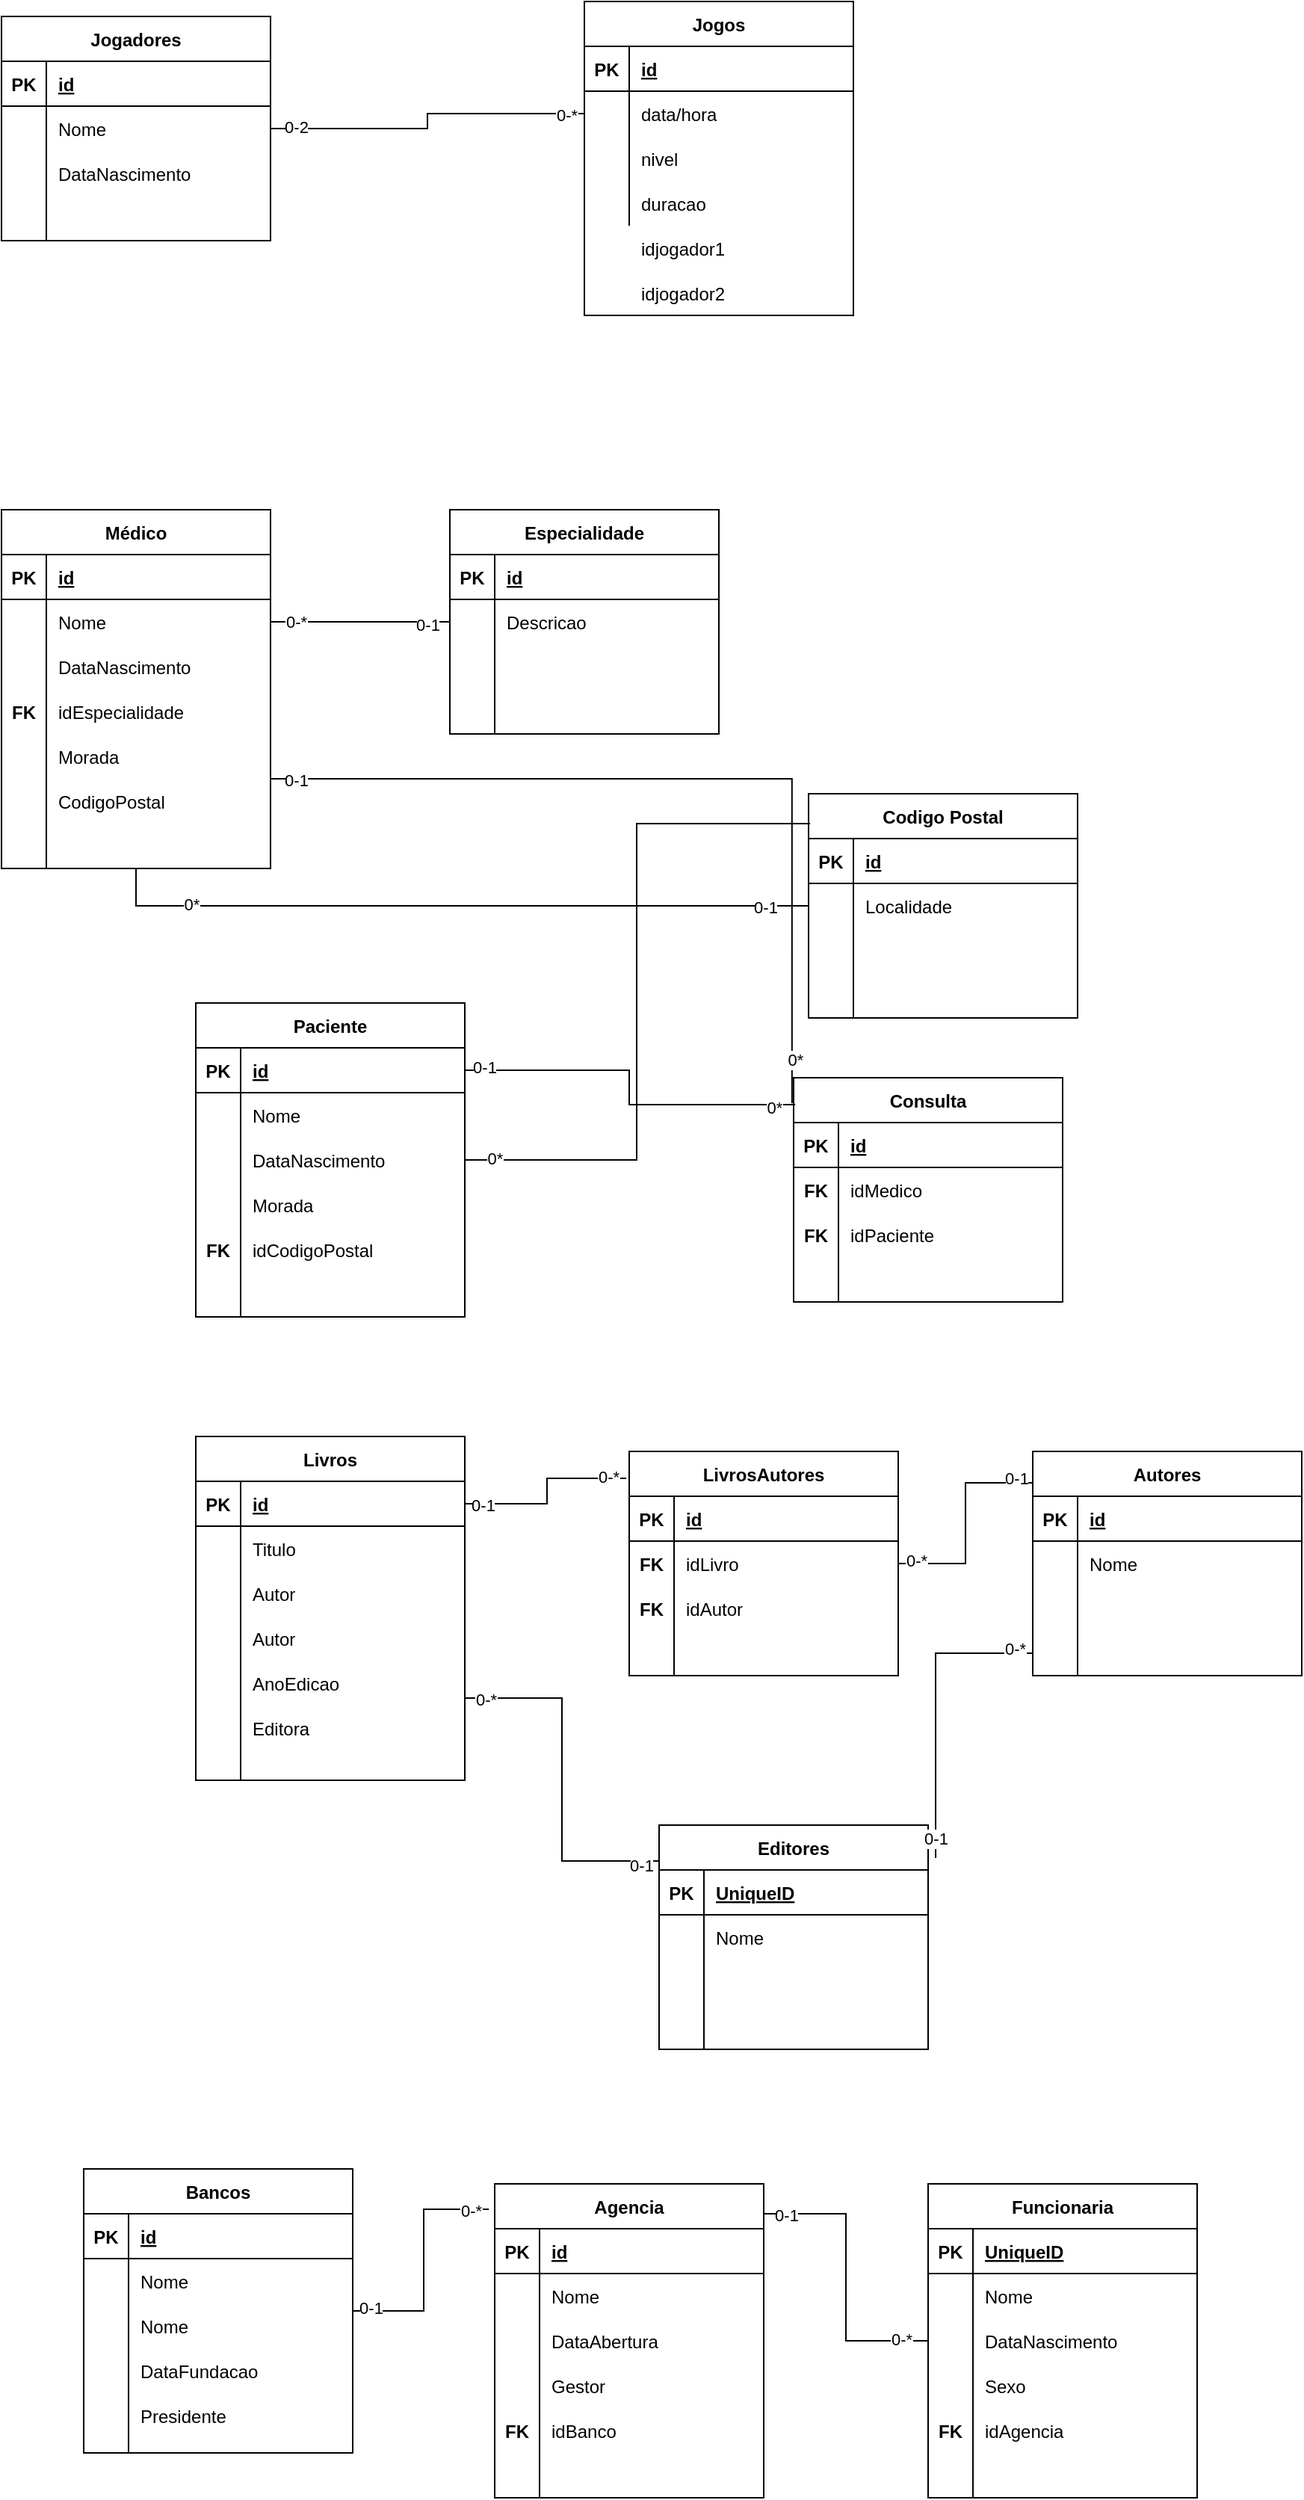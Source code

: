 <mxfile version="20.6.0" type="github">
  <diagram id="EqxkIjrKSDNLBeXXIQpD" name="Página-1">
    <mxGraphModel dx="942" dy="574" grid="1" gridSize="10" guides="1" tooltips="1" connect="1" arrows="1" fold="1" page="1" pageScale="1" pageWidth="1600" pageHeight="900" math="0" shadow="0">
      <root>
        <mxCell id="0" />
        <mxCell id="1" parent="0" />
        <mxCell id="iI1ctq8OtN5v1a6kt3vH-1" value="Jogadores" style="shape=table;startSize=30;container=1;collapsible=1;childLayout=tableLayout;fixedRows=1;rowLines=0;fontStyle=1;align=center;resizeLast=1;" vertex="1" parent="1">
          <mxGeometry x="60" y="90" width="180" height="150" as="geometry" />
        </mxCell>
        <mxCell id="iI1ctq8OtN5v1a6kt3vH-2" value="" style="shape=tableRow;horizontal=0;startSize=0;swimlaneHead=0;swimlaneBody=0;fillColor=none;collapsible=0;dropTarget=0;points=[[0,0.5],[1,0.5]];portConstraint=eastwest;top=0;left=0;right=0;bottom=1;" vertex="1" parent="iI1ctq8OtN5v1a6kt3vH-1">
          <mxGeometry y="30" width="180" height="30" as="geometry" />
        </mxCell>
        <mxCell id="iI1ctq8OtN5v1a6kt3vH-3" value="PK" style="shape=partialRectangle;connectable=0;fillColor=none;top=0;left=0;bottom=0;right=0;fontStyle=1;overflow=hidden;" vertex="1" parent="iI1ctq8OtN5v1a6kt3vH-2">
          <mxGeometry width="30" height="30" as="geometry">
            <mxRectangle width="30" height="30" as="alternateBounds" />
          </mxGeometry>
        </mxCell>
        <mxCell id="iI1ctq8OtN5v1a6kt3vH-4" value="id" style="shape=partialRectangle;connectable=0;fillColor=none;top=0;left=0;bottom=0;right=0;align=left;spacingLeft=6;fontStyle=5;overflow=hidden;" vertex="1" parent="iI1ctq8OtN5v1a6kt3vH-2">
          <mxGeometry x="30" width="150" height="30" as="geometry">
            <mxRectangle width="150" height="30" as="alternateBounds" />
          </mxGeometry>
        </mxCell>
        <mxCell id="iI1ctq8OtN5v1a6kt3vH-5" value="" style="shape=tableRow;horizontal=0;startSize=0;swimlaneHead=0;swimlaneBody=0;fillColor=none;collapsible=0;dropTarget=0;points=[[0,0.5],[1,0.5]];portConstraint=eastwest;top=0;left=0;right=0;bottom=0;" vertex="1" parent="iI1ctq8OtN5v1a6kt3vH-1">
          <mxGeometry y="60" width="180" height="30" as="geometry" />
        </mxCell>
        <mxCell id="iI1ctq8OtN5v1a6kt3vH-6" value="" style="shape=partialRectangle;connectable=0;fillColor=none;top=0;left=0;bottom=0;right=0;editable=1;overflow=hidden;" vertex="1" parent="iI1ctq8OtN5v1a6kt3vH-5">
          <mxGeometry width="30" height="30" as="geometry">
            <mxRectangle width="30" height="30" as="alternateBounds" />
          </mxGeometry>
        </mxCell>
        <mxCell id="iI1ctq8OtN5v1a6kt3vH-7" value="Nome" style="shape=partialRectangle;connectable=0;fillColor=none;top=0;left=0;bottom=0;right=0;align=left;spacingLeft=6;overflow=hidden;" vertex="1" parent="iI1ctq8OtN5v1a6kt3vH-5">
          <mxGeometry x="30" width="150" height="30" as="geometry">
            <mxRectangle width="150" height="30" as="alternateBounds" />
          </mxGeometry>
        </mxCell>
        <mxCell id="iI1ctq8OtN5v1a6kt3vH-8" value="" style="shape=tableRow;horizontal=0;startSize=0;swimlaneHead=0;swimlaneBody=0;fillColor=none;collapsible=0;dropTarget=0;points=[[0,0.5],[1,0.5]];portConstraint=eastwest;top=0;left=0;right=0;bottom=0;" vertex="1" parent="iI1ctq8OtN5v1a6kt3vH-1">
          <mxGeometry y="90" width="180" height="30" as="geometry" />
        </mxCell>
        <mxCell id="iI1ctq8OtN5v1a6kt3vH-9" value="" style="shape=partialRectangle;connectable=0;fillColor=none;top=0;left=0;bottom=0;right=0;editable=1;overflow=hidden;" vertex="1" parent="iI1ctq8OtN5v1a6kt3vH-8">
          <mxGeometry width="30" height="30" as="geometry">
            <mxRectangle width="30" height="30" as="alternateBounds" />
          </mxGeometry>
        </mxCell>
        <mxCell id="iI1ctq8OtN5v1a6kt3vH-10" value="DataNascimento" style="shape=partialRectangle;connectable=0;fillColor=none;top=0;left=0;bottom=0;right=0;align=left;spacingLeft=6;overflow=hidden;" vertex="1" parent="iI1ctq8OtN5v1a6kt3vH-8">
          <mxGeometry x="30" width="150" height="30" as="geometry">
            <mxRectangle width="150" height="30" as="alternateBounds" />
          </mxGeometry>
        </mxCell>
        <mxCell id="iI1ctq8OtN5v1a6kt3vH-11" value="" style="shape=tableRow;horizontal=0;startSize=0;swimlaneHead=0;swimlaneBody=0;fillColor=none;collapsible=0;dropTarget=0;points=[[0,0.5],[1,0.5]];portConstraint=eastwest;top=0;left=0;right=0;bottom=0;" vertex="1" parent="iI1ctq8OtN5v1a6kt3vH-1">
          <mxGeometry y="120" width="180" height="30" as="geometry" />
        </mxCell>
        <mxCell id="iI1ctq8OtN5v1a6kt3vH-12" value="" style="shape=partialRectangle;connectable=0;fillColor=none;top=0;left=0;bottom=0;right=0;editable=1;overflow=hidden;" vertex="1" parent="iI1ctq8OtN5v1a6kt3vH-11">
          <mxGeometry width="30" height="30" as="geometry">
            <mxRectangle width="30" height="30" as="alternateBounds" />
          </mxGeometry>
        </mxCell>
        <mxCell id="iI1ctq8OtN5v1a6kt3vH-13" value="" style="shape=partialRectangle;connectable=0;fillColor=none;top=0;left=0;bottom=0;right=0;align=left;spacingLeft=6;overflow=hidden;" vertex="1" parent="iI1ctq8OtN5v1a6kt3vH-11">
          <mxGeometry x="30" width="150" height="30" as="geometry">
            <mxRectangle width="150" height="30" as="alternateBounds" />
          </mxGeometry>
        </mxCell>
        <mxCell id="iI1ctq8OtN5v1a6kt3vH-16" value="Jogos" style="shape=table;startSize=30;container=1;collapsible=1;childLayout=tableLayout;fixedRows=1;rowLines=0;fontStyle=1;align=center;resizeLast=1;" vertex="1" parent="1">
          <mxGeometry x="450" y="80" width="180" height="210" as="geometry" />
        </mxCell>
        <mxCell id="iI1ctq8OtN5v1a6kt3vH-17" value="" style="shape=tableRow;horizontal=0;startSize=0;swimlaneHead=0;swimlaneBody=0;fillColor=none;collapsible=0;dropTarget=0;points=[[0,0.5],[1,0.5]];portConstraint=eastwest;top=0;left=0;right=0;bottom=1;" vertex="1" parent="iI1ctq8OtN5v1a6kt3vH-16">
          <mxGeometry y="30" width="180" height="30" as="geometry" />
        </mxCell>
        <mxCell id="iI1ctq8OtN5v1a6kt3vH-18" value="PK" style="shape=partialRectangle;connectable=0;fillColor=none;top=0;left=0;bottom=0;right=0;fontStyle=1;overflow=hidden;" vertex="1" parent="iI1ctq8OtN5v1a6kt3vH-17">
          <mxGeometry width="30" height="30" as="geometry">
            <mxRectangle width="30" height="30" as="alternateBounds" />
          </mxGeometry>
        </mxCell>
        <mxCell id="iI1ctq8OtN5v1a6kt3vH-19" value="id" style="shape=partialRectangle;connectable=0;fillColor=none;top=0;left=0;bottom=0;right=0;align=left;spacingLeft=6;fontStyle=5;overflow=hidden;" vertex="1" parent="iI1ctq8OtN5v1a6kt3vH-17">
          <mxGeometry x="30" width="150" height="30" as="geometry">
            <mxRectangle width="150" height="30" as="alternateBounds" />
          </mxGeometry>
        </mxCell>
        <mxCell id="iI1ctq8OtN5v1a6kt3vH-20" value="" style="shape=tableRow;horizontal=0;startSize=0;swimlaneHead=0;swimlaneBody=0;fillColor=none;collapsible=0;dropTarget=0;points=[[0,0.5],[1,0.5]];portConstraint=eastwest;top=0;left=0;right=0;bottom=0;" vertex="1" parent="iI1ctq8OtN5v1a6kt3vH-16">
          <mxGeometry y="60" width="180" height="30" as="geometry" />
        </mxCell>
        <mxCell id="iI1ctq8OtN5v1a6kt3vH-21" value="" style="shape=partialRectangle;connectable=0;fillColor=none;top=0;left=0;bottom=0;right=0;editable=1;overflow=hidden;" vertex="1" parent="iI1ctq8OtN5v1a6kt3vH-20">
          <mxGeometry width="30" height="30" as="geometry">
            <mxRectangle width="30" height="30" as="alternateBounds" />
          </mxGeometry>
        </mxCell>
        <mxCell id="iI1ctq8OtN5v1a6kt3vH-22" value="data/hora" style="shape=partialRectangle;connectable=0;fillColor=none;top=0;left=0;bottom=0;right=0;align=left;spacingLeft=6;overflow=hidden;" vertex="1" parent="iI1ctq8OtN5v1a6kt3vH-20">
          <mxGeometry x="30" width="150" height="30" as="geometry">
            <mxRectangle width="150" height="30" as="alternateBounds" />
          </mxGeometry>
        </mxCell>
        <mxCell id="iI1ctq8OtN5v1a6kt3vH-23" value="" style="shape=tableRow;horizontal=0;startSize=0;swimlaneHead=0;swimlaneBody=0;fillColor=none;collapsible=0;dropTarget=0;points=[[0,0.5],[1,0.5]];portConstraint=eastwest;top=0;left=0;right=0;bottom=0;" vertex="1" parent="iI1ctq8OtN5v1a6kt3vH-16">
          <mxGeometry y="90" width="180" height="30" as="geometry" />
        </mxCell>
        <mxCell id="iI1ctq8OtN5v1a6kt3vH-24" value="" style="shape=partialRectangle;connectable=0;fillColor=none;top=0;left=0;bottom=0;right=0;editable=1;overflow=hidden;" vertex="1" parent="iI1ctq8OtN5v1a6kt3vH-23">
          <mxGeometry width="30" height="30" as="geometry">
            <mxRectangle width="30" height="30" as="alternateBounds" />
          </mxGeometry>
        </mxCell>
        <mxCell id="iI1ctq8OtN5v1a6kt3vH-25" value="nivel" style="shape=partialRectangle;connectable=0;fillColor=none;top=0;left=0;bottom=0;right=0;align=left;spacingLeft=6;overflow=hidden;" vertex="1" parent="iI1ctq8OtN5v1a6kt3vH-23">
          <mxGeometry x="30" width="150" height="30" as="geometry">
            <mxRectangle width="150" height="30" as="alternateBounds" />
          </mxGeometry>
        </mxCell>
        <mxCell id="iI1ctq8OtN5v1a6kt3vH-26" value="" style="shape=tableRow;horizontal=0;startSize=0;swimlaneHead=0;swimlaneBody=0;fillColor=none;collapsible=0;dropTarget=0;points=[[0,0.5],[1,0.5]];portConstraint=eastwest;top=0;left=0;right=0;bottom=0;" vertex="1" parent="iI1ctq8OtN5v1a6kt3vH-16">
          <mxGeometry y="120" width="180" height="30" as="geometry" />
        </mxCell>
        <mxCell id="iI1ctq8OtN5v1a6kt3vH-27" value="" style="shape=partialRectangle;connectable=0;fillColor=none;top=0;left=0;bottom=0;right=0;editable=1;overflow=hidden;" vertex="1" parent="iI1ctq8OtN5v1a6kt3vH-26">
          <mxGeometry width="30" height="30" as="geometry">
            <mxRectangle width="30" height="30" as="alternateBounds" />
          </mxGeometry>
        </mxCell>
        <mxCell id="iI1ctq8OtN5v1a6kt3vH-28" value="duracao" style="shape=partialRectangle;connectable=0;fillColor=none;top=0;left=0;bottom=0;right=0;align=left;spacingLeft=6;overflow=hidden;" vertex="1" parent="iI1ctq8OtN5v1a6kt3vH-26">
          <mxGeometry x="30" width="150" height="30" as="geometry">
            <mxRectangle width="150" height="30" as="alternateBounds" />
          </mxGeometry>
        </mxCell>
        <mxCell id="iI1ctq8OtN5v1a6kt3vH-58" style="edgeStyle=orthogonalEdgeStyle;rounded=0;orthogonalLoop=1;jettySize=auto;html=1;endArrow=none;endFill=0;" edge="1" parent="1" source="iI1ctq8OtN5v1a6kt3vH-5" target="iI1ctq8OtN5v1a6kt3vH-20">
          <mxGeometry relative="1" as="geometry" />
        </mxCell>
        <mxCell id="iI1ctq8OtN5v1a6kt3vH-61" value="0-*" style="edgeLabel;html=1;align=center;verticalAlign=middle;resizable=0;points=[];" vertex="1" connectable="0" parent="iI1ctq8OtN5v1a6kt3vH-58">
          <mxGeometry x="0.891" y="-1" relative="1" as="geometry">
            <mxPoint as="offset" />
          </mxGeometry>
        </mxCell>
        <mxCell id="iI1ctq8OtN5v1a6kt3vH-62" value="0-2" style="edgeLabel;html=1;align=center;verticalAlign=middle;resizable=0;points=[];" vertex="1" connectable="0" parent="iI1ctq8OtN5v1a6kt3vH-58">
          <mxGeometry x="-0.846" y="1" relative="1" as="geometry">
            <mxPoint as="offset" />
          </mxGeometry>
        </mxCell>
        <mxCell id="iI1ctq8OtN5v1a6kt3vH-66" value="" style="shape=tableRow;horizontal=0;startSize=0;swimlaneHead=0;swimlaneBody=0;fillColor=none;collapsible=0;dropTarget=0;points=[[0,0.5],[1,0.5]];portConstraint=eastwest;top=0;left=0;right=0;bottom=0;" vertex="1" parent="1">
          <mxGeometry x="450" y="230" width="180" height="30" as="geometry" />
        </mxCell>
        <mxCell id="iI1ctq8OtN5v1a6kt3vH-67" value="" style="shape=partialRectangle;connectable=0;fillColor=none;top=0;left=0;bottom=0;right=0;editable=1;overflow=hidden;" vertex="1" parent="iI1ctq8OtN5v1a6kt3vH-66">
          <mxGeometry width="30" height="30" as="geometry">
            <mxRectangle width="30" height="30" as="alternateBounds" />
          </mxGeometry>
        </mxCell>
        <mxCell id="iI1ctq8OtN5v1a6kt3vH-68" value="idjogador1" style="shape=partialRectangle;connectable=0;fillColor=none;top=0;left=0;bottom=0;right=0;align=left;spacingLeft=6;overflow=hidden;" vertex="1" parent="iI1ctq8OtN5v1a6kt3vH-66">
          <mxGeometry x="30" width="150" height="30" as="geometry">
            <mxRectangle width="150" height="30" as="alternateBounds" />
          </mxGeometry>
        </mxCell>
        <mxCell id="iI1ctq8OtN5v1a6kt3vH-69" value="" style="shape=tableRow;horizontal=0;startSize=0;swimlaneHead=0;swimlaneBody=0;fillColor=none;collapsible=0;dropTarget=0;points=[[0,0.5],[1,0.5]];portConstraint=eastwest;top=0;left=0;right=0;bottom=0;" vertex="1" parent="1">
          <mxGeometry x="450" y="260" width="180" height="30" as="geometry" />
        </mxCell>
        <mxCell id="iI1ctq8OtN5v1a6kt3vH-70" value="" style="shape=partialRectangle;connectable=0;fillColor=none;top=0;left=0;bottom=0;right=0;editable=1;overflow=hidden;" vertex="1" parent="iI1ctq8OtN5v1a6kt3vH-69">
          <mxGeometry width="30" height="30" as="geometry">
            <mxRectangle width="30" height="30" as="alternateBounds" />
          </mxGeometry>
        </mxCell>
        <mxCell id="iI1ctq8OtN5v1a6kt3vH-71" value="idjogador2" style="shape=partialRectangle;connectable=0;fillColor=none;top=0;left=0;bottom=0;right=0;align=left;spacingLeft=6;overflow=hidden;" vertex="1" parent="iI1ctq8OtN5v1a6kt3vH-69">
          <mxGeometry x="30" width="150" height="30" as="geometry">
            <mxRectangle width="150" height="30" as="alternateBounds" />
          </mxGeometry>
        </mxCell>
        <mxCell id="iI1ctq8OtN5v1a6kt3vH-135" style="edgeStyle=orthogonalEdgeStyle;rounded=0;orthogonalLoop=1;jettySize=auto;html=1;entryX=0;entryY=0.5;entryDx=0;entryDy=0;endArrow=none;endFill=0;" edge="1" parent="1" source="iI1ctq8OtN5v1a6kt3vH-72" target="iI1ctq8OtN5v1a6kt3vH-126">
          <mxGeometry relative="1" as="geometry" />
        </mxCell>
        <mxCell id="iI1ctq8OtN5v1a6kt3vH-136" value="0-1" style="edgeLabel;html=1;align=center;verticalAlign=middle;resizable=0;points=[];" vertex="1" connectable="0" parent="iI1ctq8OtN5v1a6kt3vH-135">
          <mxGeometry x="0.876" y="-1" relative="1" as="geometry">
            <mxPoint as="offset" />
          </mxGeometry>
        </mxCell>
        <mxCell id="iI1ctq8OtN5v1a6kt3vH-137" value="0*" style="edgeLabel;html=1;align=center;verticalAlign=middle;resizable=0;points=[];" vertex="1" connectable="0" parent="iI1ctq8OtN5v1a6kt3vH-135">
          <mxGeometry x="-0.738" y="1" relative="1" as="geometry">
            <mxPoint as="offset" />
          </mxGeometry>
        </mxCell>
        <mxCell id="iI1ctq8OtN5v1a6kt3vH-72" value="Médico" style="shape=table;startSize=30;container=1;collapsible=1;childLayout=tableLayout;fixedRows=1;rowLines=0;fontStyle=1;align=center;resizeLast=1;" vertex="1" parent="1">
          <mxGeometry x="60" y="420" width="180" height="240" as="geometry" />
        </mxCell>
        <mxCell id="iI1ctq8OtN5v1a6kt3vH-73" value="" style="shape=tableRow;horizontal=0;startSize=0;swimlaneHead=0;swimlaneBody=0;fillColor=none;collapsible=0;dropTarget=0;points=[[0,0.5],[1,0.5]];portConstraint=eastwest;top=0;left=0;right=0;bottom=1;" vertex="1" parent="iI1ctq8OtN5v1a6kt3vH-72">
          <mxGeometry y="30" width="180" height="30" as="geometry" />
        </mxCell>
        <mxCell id="iI1ctq8OtN5v1a6kt3vH-74" value="PK" style="shape=partialRectangle;connectable=0;fillColor=none;top=0;left=0;bottom=0;right=0;fontStyle=1;overflow=hidden;" vertex="1" parent="iI1ctq8OtN5v1a6kt3vH-73">
          <mxGeometry width="30" height="30" as="geometry">
            <mxRectangle width="30" height="30" as="alternateBounds" />
          </mxGeometry>
        </mxCell>
        <mxCell id="iI1ctq8OtN5v1a6kt3vH-75" value="id" style="shape=partialRectangle;connectable=0;fillColor=none;top=0;left=0;bottom=0;right=0;align=left;spacingLeft=6;fontStyle=5;overflow=hidden;" vertex="1" parent="iI1ctq8OtN5v1a6kt3vH-73">
          <mxGeometry x="30" width="150" height="30" as="geometry">
            <mxRectangle width="150" height="30" as="alternateBounds" />
          </mxGeometry>
        </mxCell>
        <mxCell id="iI1ctq8OtN5v1a6kt3vH-76" value="" style="shape=tableRow;horizontal=0;startSize=0;swimlaneHead=0;swimlaneBody=0;fillColor=none;collapsible=0;dropTarget=0;points=[[0,0.5],[1,0.5]];portConstraint=eastwest;top=0;left=0;right=0;bottom=0;" vertex="1" parent="iI1ctq8OtN5v1a6kt3vH-72">
          <mxGeometry y="60" width="180" height="30" as="geometry" />
        </mxCell>
        <mxCell id="iI1ctq8OtN5v1a6kt3vH-77" value="" style="shape=partialRectangle;connectable=0;fillColor=none;top=0;left=0;bottom=0;right=0;editable=1;overflow=hidden;" vertex="1" parent="iI1ctq8OtN5v1a6kt3vH-76">
          <mxGeometry width="30" height="30" as="geometry">
            <mxRectangle width="30" height="30" as="alternateBounds" />
          </mxGeometry>
        </mxCell>
        <mxCell id="iI1ctq8OtN5v1a6kt3vH-78" value="Nome" style="shape=partialRectangle;connectable=0;fillColor=none;top=0;left=0;bottom=0;right=0;align=left;spacingLeft=6;overflow=hidden;" vertex="1" parent="iI1ctq8OtN5v1a6kt3vH-76">
          <mxGeometry x="30" width="150" height="30" as="geometry">
            <mxRectangle width="150" height="30" as="alternateBounds" />
          </mxGeometry>
        </mxCell>
        <mxCell id="iI1ctq8OtN5v1a6kt3vH-79" value="" style="shape=tableRow;horizontal=0;startSize=0;swimlaneHead=0;swimlaneBody=0;fillColor=none;collapsible=0;dropTarget=0;points=[[0,0.5],[1,0.5]];portConstraint=eastwest;top=0;left=0;right=0;bottom=0;" vertex="1" parent="iI1ctq8OtN5v1a6kt3vH-72">
          <mxGeometry y="90" width="180" height="30" as="geometry" />
        </mxCell>
        <mxCell id="iI1ctq8OtN5v1a6kt3vH-80" value="" style="shape=partialRectangle;connectable=0;fillColor=none;top=0;left=0;bottom=0;right=0;editable=1;overflow=hidden;" vertex="1" parent="iI1ctq8OtN5v1a6kt3vH-79">
          <mxGeometry width="30" height="30" as="geometry">
            <mxRectangle width="30" height="30" as="alternateBounds" />
          </mxGeometry>
        </mxCell>
        <mxCell id="iI1ctq8OtN5v1a6kt3vH-81" value="DataNascimento" style="shape=partialRectangle;connectable=0;fillColor=none;top=0;left=0;bottom=0;right=0;align=left;spacingLeft=6;overflow=hidden;" vertex="1" parent="iI1ctq8OtN5v1a6kt3vH-79">
          <mxGeometry x="30" width="150" height="30" as="geometry">
            <mxRectangle width="150" height="30" as="alternateBounds" />
          </mxGeometry>
        </mxCell>
        <mxCell id="iI1ctq8OtN5v1a6kt3vH-82" value="" style="shape=tableRow;horizontal=0;startSize=0;swimlaneHead=0;swimlaneBody=0;fillColor=none;collapsible=0;dropTarget=0;points=[[0,0.5],[1,0.5]];portConstraint=eastwest;top=0;left=0;right=0;bottom=0;" vertex="1" parent="iI1ctq8OtN5v1a6kt3vH-72">
          <mxGeometry y="120" width="180" height="120" as="geometry" />
        </mxCell>
        <mxCell id="iI1ctq8OtN5v1a6kt3vH-83" value="" style="shape=partialRectangle;connectable=0;fillColor=none;top=0;left=0;bottom=0;right=0;editable=1;overflow=hidden;" vertex="1" parent="iI1ctq8OtN5v1a6kt3vH-82">
          <mxGeometry width="30" height="120" as="geometry">
            <mxRectangle width="30" height="120" as="alternateBounds" />
          </mxGeometry>
        </mxCell>
        <mxCell id="iI1ctq8OtN5v1a6kt3vH-84" value="" style="shape=partialRectangle;connectable=0;fillColor=none;top=0;left=0;bottom=0;right=0;align=left;spacingLeft=6;overflow=hidden;" vertex="1" parent="iI1ctq8OtN5v1a6kt3vH-82">
          <mxGeometry x="30" width="150" height="120" as="geometry">
            <mxRectangle width="150" height="120" as="alternateBounds" />
          </mxGeometry>
        </mxCell>
        <mxCell id="iI1ctq8OtN5v1a6kt3vH-85" value="Morada" style="shape=partialRectangle;connectable=0;fillColor=none;top=0;left=0;bottom=0;right=0;align=left;spacingLeft=6;overflow=hidden;" vertex="1" parent="1">
          <mxGeometry x="90" y="570" width="150" height="30" as="geometry">
            <mxRectangle width="150" height="30" as="alternateBounds" />
          </mxGeometry>
        </mxCell>
        <mxCell id="iI1ctq8OtN5v1a6kt3vH-86" value="CodigoPostal" style="shape=partialRectangle;connectable=0;fillColor=none;top=0;left=0;bottom=0;right=0;align=left;spacingLeft=6;overflow=hidden;" vertex="1" parent="1">
          <mxGeometry x="90" y="600" width="150" height="30" as="geometry">
            <mxRectangle width="150" height="30" as="alternateBounds" />
          </mxGeometry>
        </mxCell>
        <mxCell id="iI1ctq8OtN5v1a6kt3vH-104" value="idEspecialidade" style="shape=partialRectangle;connectable=0;fillColor=none;top=0;left=0;bottom=0;right=0;align=left;spacingLeft=6;overflow=hidden;" vertex="1" parent="1">
          <mxGeometry x="90" y="540" width="150" height="30" as="geometry">
            <mxRectangle width="150" height="30" as="alternateBounds" />
          </mxGeometry>
        </mxCell>
        <mxCell id="iI1ctq8OtN5v1a6kt3vH-105" value="Especialidade" style="shape=table;startSize=30;container=1;collapsible=1;childLayout=tableLayout;fixedRows=1;rowLines=0;fontStyle=1;align=center;resizeLast=1;" vertex="1" parent="1">
          <mxGeometry x="360" y="420" width="180" height="150" as="geometry" />
        </mxCell>
        <mxCell id="iI1ctq8OtN5v1a6kt3vH-106" value="" style="shape=tableRow;horizontal=0;startSize=0;swimlaneHead=0;swimlaneBody=0;fillColor=none;collapsible=0;dropTarget=0;points=[[0,0.5],[1,0.5]];portConstraint=eastwest;top=0;left=0;right=0;bottom=1;" vertex="1" parent="iI1ctq8OtN5v1a6kt3vH-105">
          <mxGeometry y="30" width="180" height="30" as="geometry" />
        </mxCell>
        <mxCell id="iI1ctq8OtN5v1a6kt3vH-107" value="PK" style="shape=partialRectangle;connectable=0;fillColor=none;top=0;left=0;bottom=0;right=0;fontStyle=1;overflow=hidden;" vertex="1" parent="iI1ctq8OtN5v1a6kt3vH-106">
          <mxGeometry width="30" height="30" as="geometry">
            <mxRectangle width="30" height="30" as="alternateBounds" />
          </mxGeometry>
        </mxCell>
        <mxCell id="iI1ctq8OtN5v1a6kt3vH-108" value="id" style="shape=partialRectangle;connectable=0;fillColor=none;top=0;left=0;bottom=0;right=0;align=left;spacingLeft=6;fontStyle=5;overflow=hidden;" vertex="1" parent="iI1ctq8OtN5v1a6kt3vH-106">
          <mxGeometry x="30" width="150" height="30" as="geometry">
            <mxRectangle width="150" height="30" as="alternateBounds" />
          </mxGeometry>
        </mxCell>
        <mxCell id="iI1ctq8OtN5v1a6kt3vH-109" value="" style="shape=tableRow;horizontal=0;startSize=0;swimlaneHead=0;swimlaneBody=0;fillColor=none;collapsible=0;dropTarget=0;points=[[0,0.5],[1,0.5]];portConstraint=eastwest;top=0;left=0;right=0;bottom=0;" vertex="1" parent="iI1ctq8OtN5v1a6kt3vH-105">
          <mxGeometry y="60" width="180" height="30" as="geometry" />
        </mxCell>
        <mxCell id="iI1ctq8OtN5v1a6kt3vH-110" value="" style="shape=partialRectangle;connectable=0;fillColor=none;top=0;left=0;bottom=0;right=0;editable=1;overflow=hidden;" vertex="1" parent="iI1ctq8OtN5v1a6kt3vH-109">
          <mxGeometry width="30" height="30" as="geometry">
            <mxRectangle width="30" height="30" as="alternateBounds" />
          </mxGeometry>
        </mxCell>
        <mxCell id="iI1ctq8OtN5v1a6kt3vH-111" value="Descricao" style="shape=partialRectangle;connectable=0;fillColor=none;top=0;left=0;bottom=0;right=0;align=left;spacingLeft=6;overflow=hidden;" vertex="1" parent="iI1ctq8OtN5v1a6kt3vH-109">
          <mxGeometry x="30" width="150" height="30" as="geometry">
            <mxRectangle width="150" height="30" as="alternateBounds" />
          </mxGeometry>
        </mxCell>
        <mxCell id="iI1ctq8OtN5v1a6kt3vH-112" value="" style="shape=tableRow;horizontal=0;startSize=0;swimlaneHead=0;swimlaneBody=0;fillColor=none;collapsible=0;dropTarget=0;points=[[0,0.5],[1,0.5]];portConstraint=eastwest;top=0;left=0;right=0;bottom=0;" vertex="1" parent="iI1ctq8OtN5v1a6kt3vH-105">
          <mxGeometry y="90" width="180" height="30" as="geometry" />
        </mxCell>
        <mxCell id="iI1ctq8OtN5v1a6kt3vH-113" value="" style="shape=partialRectangle;connectable=0;fillColor=none;top=0;left=0;bottom=0;right=0;editable=1;overflow=hidden;" vertex="1" parent="iI1ctq8OtN5v1a6kt3vH-112">
          <mxGeometry width="30" height="30" as="geometry">
            <mxRectangle width="30" height="30" as="alternateBounds" />
          </mxGeometry>
        </mxCell>
        <mxCell id="iI1ctq8OtN5v1a6kt3vH-114" value="" style="shape=partialRectangle;connectable=0;fillColor=none;top=0;left=0;bottom=0;right=0;align=left;spacingLeft=6;overflow=hidden;" vertex="1" parent="iI1ctq8OtN5v1a6kt3vH-112">
          <mxGeometry x="30" width="150" height="30" as="geometry">
            <mxRectangle width="150" height="30" as="alternateBounds" />
          </mxGeometry>
        </mxCell>
        <mxCell id="iI1ctq8OtN5v1a6kt3vH-115" value="" style="shape=tableRow;horizontal=0;startSize=0;swimlaneHead=0;swimlaneBody=0;fillColor=none;collapsible=0;dropTarget=0;points=[[0,0.5],[1,0.5]];portConstraint=eastwest;top=0;left=0;right=0;bottom=0;" vertex="1" parent="iI1ctq8OtN5v1a6kt3vH-105">
          <mxGeometry y="120" width="180" height="30" as="geometry" />
        </mxCell>
        <mxCell id="iI1ctq8OtN5v1a6kt3vH-116" value="" style="shape=partialRectangle;connectable=0;fillColor=none;top=0;left=0;bottom=0;right=0;editable=1;overflow=hidden;" vertex="1" parent="iI1ctq8OtN5v1a6kt3vH-115">
          <mxGeometry width="30" height="30" as="geometry">
            <mxRectangle width="30" height="30" as="alternateBounds" />
          </mxGeometry>
        </mxCell>
        <mxCell id="iI1ctq8OtN5v1a6kt3vH-117" value="" style="shape=partialRectangle;connectable=0;fillColor=none;top=0;left=0;bottom=0;right=0;align=left;spacingLeft=6;overflow=hidden;" vertex="1" parent="iI1ctq8OtN5v1a6kt3vH-115">
          <mxGeometry x="30" width="150" height="30" as="geometry">
            <mxRectangle width="150" height="30" as="alternateBounds" />
          </mxGeometry>
        </mxCell>
        <mxCell id="iI1ctq8OtN5v1a6kt3vH-118" style="edgeStyle=orthogonalEdgeStyle;rounded=0;orthogonalLoop=1;jettySize=auto;html=1;endArrow=none;endFill=0;" edge="1" parent="1" source="iI1ctq8OtN5v1a6kt3vH-76" target="iI1ctq8OtN5v1a6kt3vH-109">
          <mxGeometry relative="1" as="geometry" />
        </mxCell>
        <mxCell id="iI1ctq8OtN5v1a6kt3vH-119" value="0-1" style="edgeLabel;html=1;align=center;verticalAlign=middle;resizable=0;points=[];" vertex="1" connectable="0" parent="iI1ctq8OtN5v1a6kt3vH-118">
          <mxGeometry x="0.75" y="-2" relative="1" as="geometry">
            <mxPoint as="offset" />
          </mxGeometry>
        </mxCell>
        <mxCell id="iI1ctq8OtN5v1a6kt3vH-120" value="0-*" style="edgeLabel;html=1;align=center;verticalAlign=middle;resizable=0;points=[];" vertex="1" connectable="0" parent="iI1ctq8OtN5v1a6kt3vH-118">
          <mxGeometry x="-0.717" relative="1" as="geometry">
            <mxPoint as="offset" />
          </mxGeometry>
        </mxCell>
        <mxCell id="iI1ctq8OtN5v1a6kt3vH-121" value="FK" style="shape=partialRectangle;connectable=0;fillColor=none;top=0;left=0;bottom=0;right=0;fontStyle=1;overflow=hidden;" vertex="1" parent="1">
          <mxGeometry x="60" y="540" width="30" height="30" as="geometry">
            <mxRectangle width="30" height="30" as="alternateBounds" />
          </mxGeometry>
        </mxCell>
        <mxCell id="iI1ctq8OtN5v1a6kt3vH-122" value="Codigo Postal" style="shape=table;startSize=30;container=1;collapsible=1;childLayout=tableLayout;fixedRows=1;rowLines=0;fontStyle=1;align=center;resizeLast=1;" vertex="1" parent="1">
          <mxGeometry x="600" y="610" width="180" height="150" as="geometry" />
        </mxCell>
        <mxCell id="iI1ctq8OtN5v1a6kt3vH-123" value="" style="shape=tableRow;horizontal=0;startSize=0;swimlaneHead=0;swimlaneBody=0;fillColor=none;collapsible=0;dropTarget=0;points=[[0,0.5],[1,0.5]];portConstraint=eastwest;top=0;left=0;right=0;bottom=1;" vertex="1" parent="iI1ctq8OtN5v1a6kt3vH-122">
          <mxGeometry y="30" width="180" height="30" as="geometry" />
        </mxCell>
        <mxCell id="iI1ctq8OtN5v1a6kt3vH-124" value="PK" style="shape=partialRectangle;connectable=0;fillColor=none;top=0;left=0;bottom=0;right=0;fontStyle=1;overflow=hidden;" vertex="1" parent="iI1ctq8OtN5v1a6kt3vH-123">
          <mxGeometry width="30" height="30" as="geometry">
            <mxRectangle width="30" height="30" as="alternateBounds" />
          </mxGeometry>
        </mxCell>
        <mxCell id="iI1ctq8OtN5v1a6kt3vH-125" value="id" style="shape=partialRectangle;connectable=0;fillColor=none;top=0;left=0;bottom=0;right=0;align=left;spacingLeft=6;fontStyle=5;overflow=hidden;" vertex="1" parent="iI1ctq8OtN5v1a6kt3vH-123">
          <mxGeometry x="30" width="150" height="30" as="geometry">
            <mxRectangle width="150" height="30" as="alternateBounds" />
          </mxGeometry>
        </mxCell>
        <mxCell id="iI1ctq8OtN5v1a6kt3vH-126" value="" style="shape=tableRow;horizontal=0;startSize=0;swimlaneHead=0;swimlaneBody=0;fillColor=none;collapsible=0;dropTarget=0;points=[[0,0.5],[1,0.5]];portConstraint=eastwest;top=0;left=0;right=0;bottom=0;" vertex="1" parent="iI1ctq8OtN5v1a6kt3vH-122">
          <mxGeometry y="60" width="180" height="30" as="geometry" />
        </mxCell>
        <mxCell id="iI1ctq8OtN5v1a6kt3vH-127" value="" style="shape=partialRectangle;connectable=0;fillColor=none;top=0;left=0;bottom=0;right=0;editable=1;overflow=hidden;" vertex="1" parent="iI1ctq8OtN5v1a6kt3vH-126">
          <mxGeometry width="30" height="30" as="geometry">
            <mxRectangle width="30" height="30" as="alternateBounds" />
          </mxGeometry>
        </mxCell>
        <mxCell id="iI1ctq8OtN5v1a6kt3vH-128" value="Localidade" style="shape=partialRectangle;connectable=0;fillColor=none;top=0;left=0;bottom=0;right=0;align=left;spacingLeft=6;overflow=hidden;" vertex="1" parent="iI1ctq8OtN5v1a6kt3vH-126">
          <mxGeometry x="30" width="150" height="30" as="geometry">
            <mxRectangle width="150" height="30" as="alternateBounds" />
          </mxGeometry>
        </mxCell>
        <mxCell id="iI1ctq8OtN5v1a6kt3vH-129" value="" style="shape=tableRow;horizontal=0;startSize=0;swimlaneHead=0;swimlaneBody=0;fillColor=none;collapsible=0;dropTarget=0;points=[[0,0.5],[1,0.5]];portConstraint=eastwest;top=0;left=0;right=0;bottom=0;" vertex="1" parent="iI1ctq8OtN5v1a6kt3vH-122">
          <mxGeometry y="90" width="180" height="30" as="geometry" />
        </mxCell>
        <mxCell id="iI1ctq8OtN5v1a6kt3vH-130" value="" style="shape=partialRectangle;connectable=0;fillColor=none;top=0;left=0;bottom=0;right=0;editable=1;overflow=hidden;" vertex="1" parent="iI1ctq8OtN5v1a6kt3vH-129">
          <mxGeometry width="30" height="30" as="geometry">
            <mxRectangle width="30" height="30" as="alternateBounds" />
          </mxGeometry>
        </mxCell>
        <mxCell id="iI1ctq8OtN5v1a6kt3vH-131" value="" style="shape=partialRectangle;connectable=0;fillColor=none;top=0;left=0;bottom=0;right=0;align=left;spacingLeft=6;overflow=hidden;" vertex="1" parent="iI1ctq8OtN5v1a6kt3vH-129">
          <mxGeometry x="30" width="150" height="30" as="geometry">
            <mxRectangle width="150" height="30" as="alternateBounds" />
          </mxGeometry>
        </mxCell>
        <mxCell id="iI1ctq8OtN5v1a6kt3vH-132" value="" style="shape=tableRow;horizontal=0;startSize=0;swimlaneHead=0;swimlaneBody=0;fillColor=none;collapsible=0;dropTarget=0;points=[[0,0.5],[1,0.5]];portConstraint=eastwest;top=0;left=0;right=0;bottom=0;" vertex="1" parent="iI1ctq8OtN5v1a6kt3vH-122">
          <mxGeometry y="120" width="180" height="30" as="geometry" />
        </mxCell>
        <mxCell id="iI1ctq8OtN5v1a6kt3vH-133" value="" style="shape=partialRectangle;connectable=0;fillColor=none;top=0;left=0;bottom=0;right=0;editable=1;overflow=hidden;" vertex="1" parent="iI1ctq8OtN5v1a6kt3vH-132">
          <mxGeometry width="30" height="30" as="geometry">
            <mxRectangle width="30" height="30" as="alternateBounds" />
          </mxGeometry>
        </mxCell>
        <mxCell id="iI1ctq8OtN5v1a6kt3vH-134" value="" style="shape=partialRectangle;connectable=0;fillColor=none;top=0;left=0;bottom=0;right=0;align=left;spacingLeft=6;overflow=hidden;" vertex="1" parent="iI1ctq8OtN5v1a6kt3vH-132">
          <mxGeometry x="30" width="150" height="30" as="geometry">
            <mxRectangle width="150" height="30" as="alternateBounds" />
          </mxGeometry>
        </mxCell>
        <mxCell id="iI1ctq8OtN5v1a6kt3vH-155" style="edgeStyle=orthogonalEdgeStyle;rounded=0;orthogonalLoop=1;jettySize=auto;html=1;entryX=0.006;entryY=0.133;entryDx=0;entryDy=0;entryPerimeter=0;endArrow=none;endFill=0;" edge="1" parent="1" source="iI1ctq8OtN5v1a6kt3vH-138" target="iI1ctq8OtN5v1a6kt3vH-122">
          <mxGeometry relative="1" as="geometry" />
        </mxCell>
        <mxCell id="iI1ctq8OtN5v1a6kt3vH-156" value="0*" style="edgeLabel;html=1;align=center;verticalAlign=middle;resizable=0;points=[];" vertex="1" connectable="0" parent="iI1ctq8OtN5v1a6kt3vH-155">
          <mxGeometry x="-0.912" y="1" relative="1" as="geometry">
            <mxPoint as="offset" />
          </mxGeometry>
        </mxCell>
        <mxCell id="iI1ctq8OtN5v1a6kt3vH-138" value="Paciente" style="shape=table;startSize=30;container=1;collapsible=1;childLayout=tableLayout;fixedRows=1;rowLines=0;fontStyle=1;align=center;resizeLast=1;" vertex="1" parent="1">
          <mxGeometry x="190" y="750" width="180" height="210" as="geometry" />
        </mxCell>
        <mxCell id="iI1ctq8OtN5v1a6kt3vH-139" value="" style="shape=tableRow;horizontal=0;startSize=0;swimlaneHead=0;swimlaneBody=0;fillColor=none;collapsible=0;dropTarget=0;points=[[0,0.5],[1,0.5]];portConstraint=eastwest;top=0;left=0;right=0;bottom=1;" vertex="1" parent="iI1ctq8OtN5v1a6kt3vH-138">
          <mxGeometry y="30" width="180" height="30" as="geometry" />
        </mxCell>
        <mxCell id="iI1ctq8OtN5v1a6kt3vH-140" value="PK" style="shape=partialRectangle;connectable=0;fillColor=none;top=0;left=0;bottom=0;right=0;fontStyle=1;overflow=hidden;" vertex="1" parent="iI1ctq8OtN5v1a6kt3vH-139">
          <mxGeometry width="30" height="30" as="geometry">
            <mxRectangle width="30" height="30" as="alternateBounds" />
          </mxGeometry>
        </mxCell>
        <mxCell id="iI1ctq8OtN5v1a6kt3vH-141" value="id" style="shape=partialRectangle;connectable=0;fillColor=none;top=0;left=0;bottom=0;right=0;align=left;spacingLeft=6;fontStyle=5;overflow=hidden;" vertex="1" parent="iI1ctq8OtN5v1a6kt3vH-139">
          <mxGeometry x="30" width="150" height="30" as="geometry">
            <mxRectangle width="150" height="30" as="alternateBounds" />
          </mxGeometry>
        </mxCell>
        <mxCell id="iI1ctq8OtN5v1a6kt3vH-142" value="" style="shape=tableRow;horizontal=0;startSize=0;swimlaneHead=0;swimlaneBody=0;fillColor=none;collapsible=0;dropTarget=0;points=[[0,0.5],[1,0.5]];portConstraint=eastwest;top=0;left=0;right=0;bottom=0;" vertex="1" parent="iI1ctq8OtN5v1a6kt3vH-138">
          <mxGeometry y="60" width="180" height="30" as="geometry" />
        </mxCell>
        <mxCell id="iI1ctq8OtN5v1a6kt3vH-143" value="" style="shape=partialRectangle;connectable=0;fillColor=none;top=0;left=0;bottom=0;right=0;editable=1;overflow=hidden;" vertex="1" parent="iI1ctq8OtN5v1a6kt3vH-142">
          <mxGeometry width="30" height="30" as="geometry">
            <mxRectangle width="30" height="30" as="alternateBounds" />
          </mxGeometry>
        </mxCell>
        <mxCell id="iI1ctq8OtN5v1a6kt3vH-144" value="Nome" style="shape=partialRectangle;connectable=0;fillColor=none;top=0;left=0;bottom=0;right=0;align=left;spacingLeft=6;overflow=hidden;" vertex="1" parent="iI1ctq8OtN5v1a6kt3vH-142">
          <mxGeometry x="30" width="150" height="30" as="geometry">
            <mxRectangle width="150" height="30" as="alternateBounds" />
          </mxGeometry>
        </mxCell>
        <mxCell id="iI1ctq8OtN5v1a6kt3vH-145" value="" style="shape=tableRow;horizontal=0;startSize=0;swimlaneHead=0;swimlaneBody=0;fillColor=none;collapsible=0;dropTarget=0;points=[[0,0.5],[1,0.5]];portConstraint=eastwest;top=0;left=0;right=0;bottom=0;" vertex="1" parent="iI1ctq8OtN5v1a6kt3vH-138">
          <mxGeometry y="90" width="180" height="30" as="geometry" />
        </mxCell>
        <mxCell id="iI1ctq8OtN5v1a6kt3vH-146" value="" style="shape=partialRectangle;connectable=0;fillColor=none;top=0;left=0;bottom=0;right=0;editable=1;overflow=hidden;" vertex="1" parent="iI1ctq8OtN5v1a6kt3vH-145">
          <mxGeometry width="30" height="30" as="geometry">
            <mxRectangle width="30" height="30" as="alternateBounds" />
          </mxGeometry>
        </mxCell>
        <mxCell id="iI1ctq8OtN5v1a6kt3vH-147" value="DataNascimento" style="shape=partialRectangle;connectable=0;fillColor=none;top=0;left=0;bottom=0;right=0;align=left;spacingLeft=6;overflow=hidden;" vertex="1" parent="iI1ctq8OtN5v1a6kt3vH-145">
          <mxGeometry x="30" width="150" height="30" as="geometry">
            <mxRectangle width="150" height="30" as="alternateBounds" />
          </mxGeometry>
        </mxCell>
        <mxCell id="iI1ctq8OtN5v1a6kt3vH-148" value="" style="shape=tableRow;horizontal=0;startSize=0;swimlaneHead=0;swimlaneBody=0;fillColor=none;collapsible=0;dropTarget=0;points=[[0,0.5],[1,0.5]];portConstraint=eastwest;top=0;left=0;right=0;bottom=0;" vertex="1" parent="iI1ctq8OtN5v1a6kt3vH-138">
          <mxGeometry y="120" width="180" height="90" as="geometry" />
        </mxCell>
        <mxCell id="iI1ctq8OtN5v1a6kt3vH-149" value="" style="shape=partialRectangle;connectable=0;fillColor=none;top=0;left=0;bottom=0;right=0;editable=1;overflow=hidden;" vertex="1" parent="iI1ctq8OtN5v1a6kt3vH-148">
          <mxGeometry width="30" height="90" as="geometry">
            <mxRectangle width="30" height="90" as="alternateBounds" />
          </mxGeometry>
        </mxCell>
        <mxCell id="iI1ctq8OtN5v1a6kt3vH-150" value="" style="shape=partialRectangle;connectable=0;fillColor=none;top=0;left=0;bottom=0;right=0;align=left;spacingLeft=6;overflow=hidden;" vertex="1" parent="iI1ctq8OtN5v1a6kt3vH-148">
          <mxGeometry x="30" width="150" height="90" as="geometry">
            <mxRectangle width="150" height="90" as="alternateBounds" />
          </mxGeometry>
        </mxCell>
        <mxCell id="iI1ctq8OtN5v1a6kt3vH-151" value="Morada" style="shape=partialRectangle;connectable=0;fillColor=none;top=0;left=0;bottom=0;right=0;align=left;spacingLeft=6;overflow=hidden;" vertex="1" parent="1">
          <mxGeometry x="220" y="870" width="150" height="30" as="geometry">
            <mxRectangle width="150" height="30" as="alternateBounds" />
          </mxGeometry>
        </mxCell>
        <mxCell id="iI1ctq8OtN5v1a6kt3vH-152" value="idCodigoPostal" style="shape=partialRectangle;connectable=0;fillColor=none;top=0;left=0;bottom=0;right=0;align=left;spacingLeft=6;overflow=hidden;" vertex="1" parent="1">
          <mxGeometry x="220" y="900" width="150" height="30" as="geometry">
            <mxRectangle width="150" height="30" as="alternateBounds" />
          </mxGeometry>
        </mxCell>
        <mxCell id="iI1ctq8OtN5v1a6kt3vH-153" value="FK" style="shape=partialRectangle;connectable=0;fillColor=none;top=0;left=0;bottom=0;right=0;fontStyle=1;overflow=hidden;" vertex="1" parent="1">
          <mxGeometry x="190" y="900" width="30" height="30" as="geometry">
            <mxRectangle width="30" height="30" as="alternateBounds" />
          </mxGeometry>
        </mxCell>
        <mxCell id="iI1ctq8OtN5v1a6kt3vH-157" value="Consulta" style="shape=table;startSize=30;container=1;collapsible=1;childLayout=tableLayout;fixedRows=1;rowLines=0;fontStyle=1;align=center;resizeLast=1;" vertex="1" parent="1">
          <mxGeometry x="590" y="800" width="180" height="150" as="geometry" />
        </mxCell>
        <mxCell id="iI1ctq8OtN5v1a6kt3vH-158" value="" style="shape=tableRow;horizontal=0;startSize=0;swimlaneHead=0;swimlaneBody=0;fillColor=none;collapsible=0;dropTarget=0;points=[[0,0.5],[1,0.5]];portConstraint=eastwest;top=0;left=0;right=0;bottom=1;" vertex="1" parent="iI1ctq8OtN5v1a6kt3vH-157">
          <mxGeometry y="30" width="180" height="30" as="geometry" />
        </mxCell>
        <mxCell id="iI1ctq8OtN5v1a6kt3vH-159" value="PK" style="shape=partialRectangle;connectable=0;fillColor=none;top=0;left=0;bottom=0;right=0;fontStyle=1;overflow=hidden;" vertex="1" parent="iI1ctq8OtN5v1a6kt3vH-158">
          <mxGeometry width="30" height="30" as="geometry">
            <mxRectangle width="30" height="30" as="alternateBounds" />
          </mxGeometry>
        </mxCell>
        <mxCell id="iI1ctq8OtN5v1a6kt3vH-160" value="id" style="shape=partialRectangle;connectable=0;fillColor=none;top=0;left=0;bottom=0;right=0;align=left;spacingLeft=6;fontStyle=5;overflow=hidden;" vertex="1" parent="iI1ctq8OtN5v1a6kt3vH-158">
          <mxGeometry x="30" width="150" height="30" as="geometry">
            <mxRectangle width="150" height="30" as="alternateBounds" />
          </mxGeometry>
        </mxCell>
        <mxCell id="iI1ctq8OtN5v1a6kt3vH-161" value="" style="shape=tableRow;horizontal=0;startSize=0;swimlaneHead=0;swimlaneBody=0;fillColor=none;collapsible=0;dropTarget=0;points=[[0,0.5],[1,0.5]];portConstraint=eastwest;top=0;left=0;right=0;bottom=0;" vertex="1" parent="iI1ctq8OtN5v1a6kt3vH-157">
          <mxGeometry y="60" width="180" height="30" as="geometry" />
        </mxCell>
        <mxCell id="iI1ctq8OtN5v1a6kt3vH-162" value="" style="shape=partialRectangle;connectable=0;fillColor=none;top=0;left=0;bottom=0;right=0;editable=1;overflow=hidden;" vertex="1" parent="iI1ctq8OtN5v1a6kt3vH-161">
          <mxGeometry width="30" height="30" as="geometry">
            <mxRectangle width="30" height="30" as="alternateBounds" />
          </mxGeometry>
        </mxCell>
        <mxCell id="iI1ctq8OtN5v1a6kt3vH-163" value="idMedico" style="shape=partialRectangle;connectable=0;fillColor=none;top=0;left=0;bottom=0;right=0;align=left;spacingLeft=6;overflow=hidden;" vertex="1" parent="iI1ctq8OtN5v1a6kt3vH-161">
          <mxGeometry x="30" width="150" height="30" as="geometry">
            <mxRectangle width="150" height="30" as="alternateBounds" />
          </mxGeometry>
        </mxCell>
        <mxCell id="iI1ctq8OtN5v1a6kt3vH-164" value="" style="shape=tableRow;horizontal=0;startSize=0;swimlaneHead=0;swimlaneBody=0;fillColor=none;collapsible=0;dropTarget=0;points=[[0,0.5],[1,0.5]];portConstraint=eastwest;top=0;left=0;right=0;bottom=0;" vertex="1" parent="iI1ctq8OtN5v1a6kt3vH-157">
          <mxGeometry y="90" width="180" height="30" as="geometry" />
        </mxCell>
        <mxCell id="iI1ctq8OtN5v1a6kt3vH-165" value="" style="shape=partialRectangle;connectable=0;fillColor=none;top=0;left=0;bottom=0;right=0;editable=1;overflow=hidden;" vertex="1" parent="iI1ctq8OtN5v1a6kt3vH-164">
          <mxGeometry width="30" height="30" as="geometry">
            <mxRectangle width="30" height="30" as="alternateBounds" />
          </mxGeometry>
        </mxCell>
        <mxCell id="iI1ctq8OtN5v1a6kt3vH-166" value="idPaciente" style="shape=partialRectangle;connectable=0;fillColor=none;top=0;left=0;bottom=0;right=0;align=left;spacingLeft=6;overflow=hidden;" vertex="1" parent="iI1ctq8OtN5v1a6kt3vH-164">
          <mxGeometry x="30" width="150" height="30" as="geometry">
            <mxRectangle width="150" height="30" as="alternateBounds" />
          </mxGeometry>
        </mxCell>
        <mxCell id="iI1ctq8OtN5v1a6kt3vH-167" value="" style="shape=tableRow;horizontal=0;startSize=0;swimlaneHead=0;swimlaneBody=0;fillColor=none;collapsible=0;dropTarget=0;points=[[0,0.5],[1,0.5]];portConstraint=eastwest;top=0;left=0;right=0;bottom=0;" vertex="1" parent="iI1ctq8OtN5v1a6kt3vH-157">
          <mxGeometry y="120" width="180" height="30" as="geometry" />
        </mxCell>
        <mxCell id="iI1ctq8OtN5v1a6kt3vH-168" value="" style="shape=partialRectangle;connectable=0;fillColor=none;top=0;left=0;bottom=0;right=0;editable=1;overflow=hidden;" vertex="1" parent="iI1ctq8OtN5v1a6kt3vH-167">
          <mxGeometry width="30" height="30" as="geometry">
            <mxRectangle width="30" height="30" as="alternateBounds" />
          </mxGeometry>
        </mxCell>
        <mxCell id="iI1ctq8OtN5v1a6kt3vH-169" value="" style="shape=partialRectangle;connectable=0;fillColor=none;top=0;left=0;bottom=0;right=0;align=left;spacingLeft=6;overflow=hidden;" vertex="1" parent="iI1ctq8OtN5v1a6kt3vH-167">
          <mxGeometry x="30" width="150" height="30" as="geometry">
            <mxRectangle width="150" height="30" as="alternateBounds" />
          </mxGeometry>
        </mxCell>
        <mxCell id="iI1ctq8OtN5v1a6kt3vH-170" value="FK" style="shape=partialRectangle;connectable=0;fillColor=none;top=0;left=0;bottom=0;right=0;fontStyle=1;overflow=hidden;" vertex="1" parent="1">
          <mxGeometry x="590" y="860" width="30" height="30" as="geometry">
            <mxRectangle width="30" height="30" as="alternateBounds" />
          </mxGeometry>
        </mxCell>
        <mxCell id="iI1ctq8OtN5v1a6kt3vH-171" value="FK" style="shape=partialRectangle;connectable=0;fillColor=none;top=0;left=0;bottom=0;right=0;fontStyle=1;overflow=hidden;" vertex="1" parent="1">
          <mxGeometry x="590" y="890" width="30" height="30" as="geometry">
            <mxRectangle width="30" height="30" as="alternateBounds" />
          </mxGeometry>
        </mxCell>
        <mxCell id="iI1ctq8OtN5v1a6kt3vH-200" style="edgeStyle=orthogonalEdgeStyle;rounded=0;orthogonalLoop=1;jettySize=auto;html=1;entryX=0.006;entryY=0.12;entryDx=0;entryDy=0;entryPerimeter=0;endArrow=none;endFill=0;" edge="1" parent="1" source="iI1ctq8OtN5v1a6kt3vH-139" target="iI1ctq8OtN5v1a6kt3vH-157">
          <mxGeometry relative="1" as="geometry" />
        </mxCell>
        <mxCell id="iI1ctq8OtN5v1a6kt3vH-201" value="0*" style="edgeLabel;html=1;align=center;verticalAlign=middle;resizable=0;points=[];" vertex="1" connectable="0" parent="iI1ctq8OtN5v1a6kt3vH-200">
          <mxGeometry x="0.885" y="-2" relative="1" as="geometry">
            <mxPoint as="offset" />
          </mxGeometry>
        </mxCell>
        <mxCell id="iI1ctq8OtN5v1a6kt3vH-202" value="0-1" style="edgeLabel;html=1;align=center;verticalAlign=middle;resizable=0;points=[];" vertex="1" connectable="0" parent="iI1ctq8OtN5v1a6kt3vH-200">
          <mxGeometry x="-0.893" y="2" relative="1" as="geometry">
            <mxPoint as="offset" />
          </mxGeometry>
        </mxCell>
        <mxCell id="iI1ctq8OtN5v1a6kt3vH-203" style="edgeStyle=orthogonalEdgeStyle;rounded=0;orthogonalLoop=1;jettySize=auto;html=1;entryX=-0.006;entryY=0.113;entryDx=0;entryDy=0;entryPerimeter=0;endArrow=none;endFill=0;" edge="1" parent="1" source="iI1ctq8OtN5v1a6kt3vH-82" target="iI1ctq8OtN5v1a6kt3vH-157">
          <mxGeometry relative="1" as="geometry" />
        </mxCell>
        <mxCell id="iI1ctq8OtN5v1a6kt3vH-205" value="0*" style="edgeLabel;html=1;align=center;verticalAlign=middle;resizable=0;points=[];" vertex="1" connectable="0" parent="iI1ctq8OtN5v1a6kt3vH-203">
          <mxGeometry x="0.898" y="2" relative="1" as="geometry">
            <mxPoint as="offset" />
          </mxGeometry>
        </mxCell>
        <mxCell id="iI1ctq8OtN5v1a6kt3vH-206" value="0-1" style="edgeLabel;html=1;align=center;verticalAlign=middle;resizable=0;points=[];" vertex="1" connectable="0" parent="iI1ctq8OtN5v1a6kt3vH-203">
          <mxGeometry x="-0.94" y="-1" relative="1" as="geometry">
            <mxPoint as="offset" />
          </mxGeometry>
        </mxCell>
        <mxCell id="iI1ctq8OtN5v1a6kt3vH-207" value="Livros" style="shape=table;startSize=30;container=1;collapsible=1;childLayout=tableLayout;fixedRows=1;rowLines=0;fontStyle=1;align=center;resizeLast=1;" vertex="1" parent="1">
          <mxGeometry x="190" y="1040" width="180" height="230" as="geometry" />
        </mxCell>
        <mxCell id="iI1ctq8OtN5v1a6kt3vH-208" value="" style="shape=tableRow;horizontal=0;startSize=0;swimlaneHead=0;swimlaneBody=0;fillColor=none;collapsible=0;dropTarget=0;points=[[0,0.5],[1,0.5]];portConstraint=eastwest;top=0;left=0;right=0;bottom=1;" vertex="1" parent="iI1ctq8OtN5v1a6kt3vH-207">
          <mxGeometry y="30" width="180" height="30" as="geometry" />
        </mxCell>
        <mxCell id="iI1ctq8OtN5v1a6kt3vH-209" value="PK" style="shape=partialRectangle;connectable=0;fillColor=none;top=0;left=0;bottom=0;right=0;fontStyle=1;overflow=hidden;" vertex="1" parent="iI1ctq8OtN5v1a6kt3vH-208">
          <mxGeometry width="30" height="30" as="geometry">
            <mxRectangle width="30" height="30" as="alternateBounds" />
          </mxGeometry>
        </mxCell>
        <mxCell id="iI1ctq8OtN5v1a6kt3vH-210" value="id" style="shape=partialRectangle;connectable=0;fillColor=none;top=0;left=0;bottom=0;right=0;align=left;spacingLeft=6;fontStyle=5;overflow=hidden;" vertex="1" parent="iI1ctq8OtN5v1a6kt3vH-208">
          <mxGeometry x="30" width="150" height="30" as="geometry">
            <mxRectangle width="150" height="30" as="alternateBounds" />
          </mxGeometry>
        </mxCell>
        <mxCell id="iI1ctq8OtN5v1a6kt3vH-211" value="" style="shape=tableRow;horizontal=0;startSize=0;swimlaneHead=0;swimlaneBody=0;fillColor=none;collapsible=0;dropTarget=0;points=[[0,0.5],[1,0.5]];portConstraint=eastwest;top=0;left=0;right=0;bottom=0;" vertex="1" parent="iI1ctq8OtN5v1a6kt3vH-207">
          <mxGeometry y="60" width="180" height="30" as="geometry" />
        </mxCell>
        <mxCell id="iI1ctq8OtN5v1a6kt3vH-212" value="" style="shape=partialRectangle;connectable=0;fillColor=none;top=0;left=0;bottom=0;right=0;editable=1;overflow=hidden;" vertex="1" parent="iI1ctq8OtN5v1a6kt3vH-211">
          <mxGeometry width="30" height="30" as="geometry">
            <mxRectangle width="30" height="30" as="alternateBounds" />
          </mxGeometry>
        </mxCell>
        <mxCell id="iI1ctq8OtN5v1a6kt3vH-213" value="Titulo" style="shape=partialRectangle;connectable=0;fillColor=none;top=0;left=0;bottom=0;right=0;align=left;spacingLeft=6;overflow=hidden;" vertex="1" parent="iI1ctq8OtN5v1a6kt3vH-211">
          <mxGeometry x="30" width="150" height="30" as="geometry">
            <mxRectangle width="150" height="30" as="alternateBounds" />
          </mxGeometry>
        </mxCell>
        <mxCell id="iI1ctq8OtN5v1a6kt3vH-214" value="" style="shape=tableRow;horizontal=0;startSize=0;swimlaneHead=0;swimlaneBody=0;fillColor=none;collapsible=0;dropTarget=0;points=[[0,0.5],[1,0.5]];portConstraint=eastwest;top=0;left=0;right=0;bottom=0;" vertex="1" parent="iI1ctq8OtN5v1a6kt3vH-207">
          <mxGeometry y="90" width="180" height="30" as="geometry" />
        </mxCell>
        <mxCell id="iI1ctq8OtN5v1a6kt3vH-215" value="" style="shape=partialRectangle;connectable=0;fillColor=none;top=0;left=0;bottom=0;right=0;editable=1;overflow=hidden;" vertex="1" parent="iI1ctq8OtN5v1a6kt3vH-214">
          <mxGeometry width="30" height="30" as="geometry">
            <mxRectangle width="30" height="30" as="alternateBounds" />
          </mxGeometry>
        </mxCell>
        <mxCell id="iI1ctq8OtN5v1a6kt3vH-216" value="Autor" style="shape=partialRectangle;connectable=0;fillColor=none;top=0;left=0;bottom=0;right=0;align=left;spacingLeft=6;overflow=hidden;" vertex="1" parent="iI1ctq8OtN5v1a6kt3vH-214">
          <mxGeometry x="30" width="150" height="30" as="geometry">
            <mxRectangle width="150" height="30" as="alternateBounds" />
          </mxGeometry>
        </mxCell>
        <mxCell id="iI1ctq8OtN5v1a6kt3vH-217" value="" style="shape=tableRow;horizontal=0;startSize=0;swimlaneHead=0;swimlaneBody=0;fillColor=none;collapsible=0;dropTarget=0;points=[[0,0.5],[1,0.5]];portConstraint=eastwest;top=0;left=0;right=0;bottom=0;" vertex="1" parent="iI1ctq8OtN5v1a6kt3vH-207">
          <mxGeometry y="120" width="180" height="110" as="geometry" />
        </mxCell>
        <mxCell id="iI1ctq8OtN5v1a6kt3vH-218" value="" style="shape=partialRectangle;connectable=0;fillColor=none;top=0;left=0;bottom=0;right=0;editable=1;overflow=hidden;" vertex="1" parent="iI1ctq8OtN5v1a6kt3vH-217">
          <mxGeometry width="30" height="110" as="geometry">
            <mxRectangle width="30" height="110" as="alternateBounds" />
          </mxGeometry>
        </mxCell>
        <mxCell id="iI1ctq8OtN5v1a6kt3vH-219" value="" style="shape=partialRectangle;connectable=0;fillColor=none;top=0;left=0;bottom=0;right=0;align=left;spacingLeft=6;overflow=hidden;" vertex="1" parent="iI1ctq8OtN5v1a6kt3vH-217">
          <mxGeometry x="30" width="150" height="110" as="geometry">
            <mxRectangle width="150" height="110" as="alternateBounds" />
          </mxGeometry>
        </mxCell>
        <mxCell id="iI1ctq8OtN5v1a6kt3vH-220" value="Autor" style="shape=partialRectangle;connectable=0;fillColor=none;top=0;left=0;bottom=0;right=0;align=left;spacingLeft=6;overflow=hidden;" vertex="1" parent="1">
          <mxGeometry x="220" y="1160" width="150" height="30" as="geometry">
            <mxRectangle width="150" height="30" as="alternateBounds" />
          </mxGeometry>
        </mxCell>
        <mxCell id="iI1ctq8OtN5v1a6kt3vH-221" value="AnoEdicao" style="shape=partialRectangle;connectable=0;fillColor=none;top=0;left=0;bottom=0;right=0;align=left;spacingLeft=6;overflow=hidden;" vertex="1" parent="1">
          <mxGeometry x="220" y="1190" width="150" height="30" as="geometry">
            <mxRectangle width="150" height="30" as="alternateBounds" />
          </mxGeometry>
        </mxCell>
        <mxCell id="iI1ctq8OtN5v1a6kt3vH-222" value="Editora" style="shape=partialRectangle;connectable=0;fillColor=none;top=0;left=0;bottom=0;right=0;align=left;spacingLeft=6;overflow=hidden;" vertex="1" parent="1">
          <mxGeometry x="220" y="1220" width="150" height="30" as="geometry">
            <mxRectangle width="150" height="30" as="alternateBounds" />
          </mxGeometry>
        </mxCell>
        <mxCell id="iI1ctq8OtN5v1a6kt3vH-267" style="edgeStyle=orthogonalEdgeStyle;rounded=0;orthogonalLoop=1;jettySize=auto;html=1;entryX=0.006;entryY=0.14;entryDx=0;entryDy=0;entryPerimeter=0;endArrow=none;endFill=0;" edge="1" parent="1" source="iI1ctq8OtN5v1a6kt3vH-223" target="iI1ctq8OtN5v1a6kt3vH-238">
          <mxGeometry relative="1" as="geometry" />
        </mxCell>
        <mxCell id="iI1ctq8OtN5v1a6kt3vH-268" value="0-*" style="edgeLabel;html=1;align=center;verticalAlign=middle;resizable=0;points=[];" vertex="1" connectable="0" parent="iI1ctq8OtN5v1a6kt3vH-267">
          <mxGeometry x="-0.835" y="2" relative="1" as="geometry">
            <mxPoint as="offset" />
          </mxGeometry>
        </mxCell>
        <mxCell id="iI1ctq8OtN5v1a6kt3vH-269" value="0-1" style="edgeLabel;html=1;align=center;verticalAlign=middle;resizable=0;points=[];" vertex="1" connectable="0" parent="iI1ctq8OtN5v1a6kt3vH-267">
          <mxGeometry x="0.834" y="3" relative="1" as="geometry">
            <mxPoint as="offset" />
          </mxGeometry>
        </mxCell>
        <mxCell id="iI1ctq8OtN5v1a6kt3vH-223" value="LivrosAutores" style="shape=table;startSize=30;container=1;collapsible=1;childLayout=tableLayout;fixedRows=1;rowLines=0;fontStyle=1;align=center;resizeLast=1;" vertex="1" parent="1">
          <mxGeometry x="480" y="1050" width="180" height="150" as="geometry" />
        </mxCell>
        <mxCell id="iI1ctq8OtN5v1a6kt3vH-224" value="" style="shape=tableRow;horizontal=0;startSize=0;swimlaneHead=0;swimlaneBody=0;fillColor=none;collapsible=0;dropTarget=0;points=[[0,0.5],[1,0.5]];portConstraint=eastwest;top=0;left=0;right=0;bottom=1;" vertex="1" parent="iI1ctq8OtN5v1a6kt3vH-223">
          <mxGeometry y="30" width="180" height="30" as="geometry" />
        </mxCell>
        <mxCell id="iI1ctq8OtN5v1a6kt3vH-225" value="PK" style="shape=partialRectangle;connectable=0;fillColor=none;top=0;left=0;bottom=0;right=0;fontStyle=1;overflow=hidden;" vertex="1" parent="iI1ctq8OtN5v1a6kt3vH-224">
          <mxGeometry width="30" height="30" as="geometry">
            <mxRectangle width="30" height="30" as="alternateBounds" />
          </mxGeometry>
        </mxCell>
        <mxCell id="iI1ctq8OtN5v1a6kt3vH-226" value="id" style="shape=partialRectangle;connectable=0;fillColor=none;top=0;left=0;bottom=0;right=0;align=left;spacingLeft=6;fontStyle=5;overflow=hidden;" vertex="1" parent="iI1ctq8OtN5v1a6kt3vH-224">
          <mxGeometry x="30" width="150" height="30" as="geometry">
            <mxRectangle width="150" height="30" as="alternateBounds" />
          </mxGeometry>
        </mxCell>
        <mxCell id="iI1ctq8OtN5v1a6kt3vH-227" value="" style="shape=tableRow;horizontal=0;startSize=0;swimlaneHead=0;swimlaneBody=0;fillColor=none;collapsible=0;dropTarget=0;points=[[0,0.5],[1,0.5]];portConstraint=eastwest;top=0;left=0;right=0;bottom=0;" vertex="1" parent="iI1ctq8OtN5v1a6kt3vH-223">
          <mxGeometry y="60" width="180" height="30" as="geometry" />
        </mxCell>
        <mxCell id="iI1ctq8OtN5v1a6kt3vH-228" value="" style="shape=partialRectangle;connectable=0;fillColor=none;top=0;left=0;bottom=0;right=0;editable=1;overflow=hidden;" vertex="1" parent="iI1ctq8OtN5v1a6kt3vH-227">
          <mxGeometry width="30" height="30" as="geometry">
            <mxRectangle width="30" height="30" as="alternateBounds" />
          </mxGeometry>
        </mxCell>
        <mxCell id="iI1ctq8OtN5v1a6kt3vH-229" value="idLivro" style="shape=partialRectangle;connectable=0;fillColor=none;top=0;left=0;bottom=0;right=0;align=left;spacingLeft=6;overflow=hidden;" vertex="1" parent="iI1ctq8OtN5v1a6kt3vH-227">
          <mxGeometry x="30" width="150" height="30" as="geometry">
            <mxRectangle width="150" height="30" as="alternateBounds" />
          </mxGeometry>
        </mxCell>
        <mxCell id="iI1ctq8OtN5v1a6kt3vH-230" value="" style="shape=tableRow;horizontal=0;startSize=0;swimlaneHead=0;swimlaneBody=0;fillColor=none;collapsible=0;dropTarget=0;points=[[0,0.5],[1,0.5]];portConstraint=eastwest;top=0;left=0;right=0;bottom=0;" vertex="1" parent="iI1ctq8OtN5v1a6kt3vH-223">
          <mxGeometry y="90" width="180" height="30" as="geometry" />
        </mxCell>
        <mxCell id="iI1ctq8OtN5v1a6kt3vH-231" value="" style="shape=partialRectangle;connectable=0;fillColor=none;top=0;left=0;bottom=0;right=0;editable=1;overflow=hidden;" vertex="1" parent="iI1ctq8OtN5v1a6kt3vH-230">
          <mxGeometry width="30" height="30" as="geometry">
            <mxRectangle width="30" height="30" as="alternateBounds" />
          </mxGeometry>
        </mxCell>
        <mxCell id="iI1ctq8OtN5v1a6kt3vH-232" value="idAutor" style="shape=partialRectangle;connectable=0;fillColor=none;top=0;left=0;bottom=0;right=0;align=left;spacingLeft=6;overflow=hidden;" vertex="1" parent="iI1ctq8OtN5v1a6kt3vH-230">
          <mxGeometry x="30" width="150" height="30" as="geometry">
            <mxRectangle width="150" height="30" as="alternateBounds" />
          </mxGeometry>
        </mxCell>
        <mxCell id="iI1ctq8OtN5v1a6kt3vH-233" value="" style="shape=tableRow;horizontal=0;startSize=0;swimlaneHead=0;swimlaneBody=0;fillColor=none;collapsible=0;dropTarget=0;points=[[0,0.5],[1,0.5]];portConstraint=eastwest;top=0;left=0;right=0;bottom=0;" vertex="1" parent="iI1ctq8OtN5v1a6kt3vH-223">
          <mxGeometry y="120" width="180" height="30" as="geometry" />
        </mxCell>
        <mxCell id="iI1ctq8OtN5v1a6kt3vH-234" value="" style="shape=partialRectangle;connectable=0;fillColor=none;top=0;left=0;bottom=0;right=0;editable=1;overflow=hidden;" vertex="1" parent="iI1ctq8OtN5v1a6kt3vH-233">
          <mxGeometry width="30" height="30" as="geometry">
            <mxRectangle width="30" height="30" as="alternateBounds" />
          </mxGeometry>
        </mxCell>
        <mxCell id="iI1ctq8OtN5v1a6kt3vH-235" value="" style="shape=partialRectangle;connectable=0;fillColor=none;top=0;left=0;bottom=0;right=0;align=left;spacingLeft=6;overflow=hidden;" vertex="1" parent="iI1ctq8OtN5v1a6kt3vH-233">
          <mxGeometry x="30" width="150" height="30" as="geometry">
            <mxRectangle width="150" height="30" as="alternateBounds" />
          </mxGeometry>
        </mxCell>
        <mxCell id="iI1ctq8OtN5v1a6kt3vH-236" value="FK" style="shape=partialRectangle;connectable=0;fillColor=none;top=0;left=0;bottom=0;right=0;fontStyle=1;overflow=hidden;" vertex="1" parent="1">
          <mxGeometry x="480" y="1110" width="30" height="30" as="geometry">
            <mxRectangle width="30" height="30" as="alternateBounds" />
          </mxGeometry>
        </mxCell>
        <mxCell id="iI1ctq8OtN5v1a6kt3vH-237" value="FK" style="shape=partialRectangle;connectable=0;fillColor=none;top=0;left=0;bottom=0;right=0;fontStyle=1;overflow=hidden;" vertex="1" parent="1">
          <mxGeometry x="480" y="1140" width="30" height="30" as="geometry">
            <mxRectangle width="30" height="30" as="alternateBounds" />
          </mxGeometry>
        </mxCell>
        <mxCell id="iI1ctq8OtN5v1a6kt3vH-238" value="Autores" style="shape=table;startSize=30;container=1;collapsible=1;childLayout=tableLayout;fixedRows=1;rowLines=0;fontStyle=1;align=center;resizeLast=1;" vertex="1" parent="1">
          <mxGeometry x="750" y="1050" width="180" height="150" as="geometry" />
        </mxCell>
        <mxCell id="iI1ctq8OtN5v1a6kt3vH-239" value="" style="shape=tableRow;horizontal=0;startSize=0;swimlaneHead=0;swimlaneBody=0;fillColor=none;collapsible=0;dropTarget=0;points=[[0,0.5],[1,0.5]];portConstraint=eastwest;top=0;left=0;right=0;bottom=1;" vertex="1" parent="iI1ctq8OtN5v1a6kt3vH-238">
          <mxGeometry y="30" width="180" height="30" as="geometry" />
        </mxCell>
        <mxCell id="iI1ctq8OtN5v1a6kt3vH-240" value="PK" style="shape=partialRectangle;connectable=0;fillColor=none;top=0;left=0;bottom=0;right=0;fontStyle=1;overflow=hidden;" vertex="1" parent="iI1ctq8OtN5v1a6kt3vH-239">
          <mxGeometry width="30" height="30" as="geometry">
            <mxRectangle width="30" height="30" as="alternateBounds" />
          </mxGeometry>
        </mxCell>
        <mxCell id="iI1ctq8OtN5v1a6kt3vH-241" value="id" style="shape=partialRectangle;connectable=0;fillColor=none;top=0;left=0;bottom=0;right=0;align=left;spacingLeft=6;fontStyle=5;overflow=hidden;" vertex="1" parent="iI1ctq8OtN5v1a6kt3vH-239">
          <mxGeometry x="30" width="150" height="30" as="geometry">
            <mxRectangle width="150" height="30" as="alternateBounds" />
          </mxGeometry>
        </mxCell>
        <mxCell id="iI1ctq8OtN5v1a6kt3vH-242" value="" style="shape=tableRow;horizontal=0;startSize=0;swimlaneHead=0;swimlaneBody=0;fillColor=none;collapsible=0;dropTarget=0;points=[[0,0.5],[1,0.5]];portConstraint=eastwest;top=0;left=0;right=0;bottom=0;" vertex="1" parent="iI1ctq8OtN5v1a6kt3vH-238">
          <mxGeometry y="60" width="180" height="30" as="geometry" />
        </mxCell>
        <mxCell id="iI1ctq8OtN5v1a6kt3vH-243" value="" style="shape=partialRectangle;connectable=0;fillColor=none;top=0;left=0;bottom=0;right=0;editable=1;overflow=hidden;" vertex="1" parent="iI1ctq8OtN5v1a6kt3vH-242">
          <mxGeometry width="30" height="30" as="geometry">
            <mxRectangle width="30" height="30" as="alternateBounds" />
          </mxGeometry>
        </mxCell>
        <mxCell id="iI1ctq8OtN5v1a6kt3vH-244" value="Nome" style="shape=partialRectangle;connectable=0;fillColor=none;top=0;left=0;bottom=0;right=0;align=left;spacingLeft=6;overflow=hidden;" vertex="1" parent="iI1ctq8OtN5v1a6kt3vH-242">
          <mxGeometry x="30" width="150" height="30" as="geometry">
            <mxRectangle width="150" height="30" as="alternateBounds" />
          </mxGeometry>
        </mxCell>
        <mxCell id="iI1ctq8OtN5v1a6kt3vH-245" value="" style="shape=tableRow;horizontal=0;startSize=0;swimlaneHead=0;swimlaneBody=0;fillColor=none;collapsible=0;dropTarget=0;points=[[0,0.5],[1,0.5]];portConstraint=eastwest;top=0;left=0;right=0;bottom=0;" vertex="1" parent="iI1ctq8OtN5v1a6kt3vH-238">
          <mxGeometry y="90" width="180" height="30" as="geometry" />
        </mxCell>
        <mxCell id="iI1ctq8OtN5v1a6kt3vH-246" value="" style="shape=partialRectangle;connectable=0;fillColor=none;top=0;left=0;bottom=0;right=0;editable=1;overflow=hidden;" vertex="1" parent="iI1ctq8OtN5v1a6kt3vH-245">
          <mxGeometry width="30" height="30" as="geometry">
            <mxRectangle width="30" height="30" as="alternateBounds" />
          </mxGeometry>
        </mxCell>
        <mxCell id="iI1ctq8OtN5v1a6kt3vH-247" value="" style="shape=partialRectangle;connectable=0;fillColor=none;top=0;left=0;bottom=0;right=0;align=left;spacingLeft=6;overflow=hidden;" vertex="1" parent="iI1ctq8OtN5v1a6kt3vH-245">
          <mxGeometry x="30" width="150" height="30" as="geometry">
            <mxRectangle width="150" height="30" as="alternateBounds" />
          </mxGeometry>
        </mxCell>
        <mxCell id="iI1ctq8OtN5v1a6kt3vH-248" value="" style="shape=tableRow;horizontal=0;startSize=0;swimlaneHead=0;swimlaneBody=0;fillColor=none;collapsible=0;dropTarget=0;points=[[0,0.5],[1,0.5]];portConstraint=eastwest;top=0;left=0;right=0;bottom=0;" vertex="1" parent="iI1ctq8OtN5v1a6kt3vH-238">
          <mxGeometry y="120" width="180" height="30" as="geometry" />
        </mxCell>
        <mxCell id="iI1ctq8OtN5v1a6kt3vH-249" value="" style="shape=partialRectangle;connectable=0;fillColor=none;top=0;left=0;bottom=0;right=0;editable=1;overflow=hidden;" vertex="1" parent="iI1ctq8OtN5v1a6kt3vH-248">
          <mxGeometry width="30" height="30" as="geometry">
            <mxRectangle width="30" height="30" as="alternateBounds" />
          </mxGeometry>
        </mxCell>
        <mxCell id="iI1ctq8OtN5v1a6kt3vH-250" value="" style="shape=partialRectangle;connectable=0;fillColor=none;top=0;left=0;bottom=0;right=0;align=left;spacingLeft=6;overflow=hidden;" vertex="1" parent="iI1ctq8OtN5v1a6kt3vH-248">
          <mxGeometry x="30" width="150" height="30" as="geometry">
            <mxRectangle width="150" height="30" as="alternateBounds" />
          </mxGeometry>
        </mxCell>
        <mxCell id="iI1ctq8OtN5v1a6kt3vH-251" value="Editores" style="shape=table;startSize=30;container=1;collapsible=1;childLayout=tableLayout;fixedRows=1;rowLines=0;fontStyle=1;align=center;resizeLast=1;" vertex="1" parent="1">
          <mxGeometry x="500" y="1300" width="180" height="150" as="geometry" />
        </mxCell>
        <mxCell id="iI1ctq8OtN5v1a6kt3vH-252" value="" style="shape=tableRow;horizontal=0;startSize=0;swimlaneHead=0;swimlaneBody=0;fillColor=none;collapsible=0;dropTarget=0;points=[[0,0.5],[1,0.5]];portConstraint=eastwest;top=0;left=0;right=0;bottom=1;" vertex="1" parent="iI1ctq8OtN5v1a6kt3vH-251">
          <mxGeometry y="30" width="180" height="30" as="geometry" />
        </mxCell>
        <mxCell id="iI1ctq8OtN5v1a6kt3vH-253" value="PK" style="shape=partialRectangle;connectable=0;fillColor=none;top=0;left=0;bottom=0;right=0;fontStyle=1;overflow=hidden;" vertex="1" parent="iI1ctq8OtN5v1a6kt3vH-252">
          <mxGeometry width="30" height="30" as="geometry">
            <mxRectangle width="30" height="30" as="alternateBounds" />
          </mxGeometry>
        </mxCell>
        <mxCell id="iI1ctq8OtN5v1a6kt3vH-254" value="UniqueID" style="shape=partialRectangle;connectable=0;fillColor=none;top=0;left=0;bottom=0;right=0;align=left;spacingLeft=6;fontStyle=5;overflow=hidden;" vertex="1" parent="iI1ctq8OtN5v1a6kt3vH-252">
          <mxGeometry x="30" width="150" height="30" as="geometry">
            <mxRectangle width="150" height="30" as="alternateBounds" />
          </mxGeometry>
        </mxCell>
        <mxCell id="iI1ctq8OtN5v1a6kt3vH-255" value="" style="shape=tableRow;horizontal=0;startSize=0;swimlaneHead=0;swimlaneBody=0;fillColor=none;collapsible=0;dropTarget=0;points=[[0,0.5],[1,0.5]];portConstraint=eastwest;top=0;left=0;right=0;bottom=0;" vertex="1" parent="iI1ctq8OtN5v1a6kt3vH-251">
          <mxGeometry y="60" width="180" height="30" as="geometry" />
        </mxCell>
        <mxCell id="iI1ctq8OtN5v1a6kt3vH-256" value="" style="shape=partialRectangle;connectable=0;fillColor=none;top=0;left=0;bottom=0;right=0;editable=1;overflow=hidden;" vertex="1" parent="iI1ctq8OtN5v1a6kt3vH-255">
          <mxGeometry width="30" height="30" as="geometry">
            <mxRectangle width="30" height="30" as="alternateBounds" />
          </mxGeometry>
        </mxCell>
        <mxCell id="iI1ctq8OtN5v1a6kt3vH-257" value="Nome" style="shape=partialRectangle;connectable=0;fillColor=none;top=0;left=0;bottom=0;right=0;align=left;spacingLeft=6;overflow=hidden;" vertex="1" parent="iI1ctq8OtN5v1a6kt3vH-255">
          <mxGeometry x="30" width="150" height="30" as="geometry">
            <mxRectangle width="150" height="30" as="alternateBounds" />
          </mxGeometry>
        </mxCell>
        <mxCell id="iI1ctq8OtN5v1a6kt3vH-258" value="" style="shape=tableRow;horizontal=0;startSize=0;swimlaneHead=0;swimlaneBody=0;fillColor=none;collapsible=0;dropTarget=0;points=[[0,0.5],[1,0.5]];portConstraint=eastwest;top=0;left=0;right=0;bottom=0;" vertex="1" parent="iI1ctq8OtN5v1a6kt3vH-251">
          <mxGeometry y="90" width="180" height="30" as="geometry" />
        </mxCell>
        <mxCell id="iI1ctq8OtN5v1a6kt3vH-259" value="" style="shape=partialRectangle;connectable=0;fillColor=none;top=0;left=0;bottom=0;right=0;editable=1;overflow=hidden;" vertex="1" parent="iI1ctq8OtN5v1a6kt3vH-258">
          <mxGeometry width="30" height="30" as="geometry">
            <mxRectangle width="30" height="30" as="alternateBounds" />
          </mxGeometry>
        </mxCell>
        <mxCell id="iI1ctq8OtN5v1a6kt3vH-260" value="" style="shape=partialRectangle;connectable=0;fillColor=none;top=0;left=0;bottom=0;right=0;align=left;spacingLeft=6;overflow=hidden;" vertex="1" parent="iI1ctq8OtN5v1a6kt3vH-258">
          <mxGeometry x="30" width="150" height="30" as="geometry">
            <mxRectangle width="150" height="30" as="alternateBounds" />
          </mxGeometry>
        </mxCell>
        <mxCell id="iI1ctq8OtN5v1a6kt3vH-261" value="" style="shape=tableRow;horizontal=0;startSize=0;swimlaneHead=0;swimlaneBody=0;fillColor=none;collapsible=0;dropTarget=0;points=[[0,0.5],[1,0.5]];portConstraint=eastwest;top=0;left=0;right=0;bottom=0;" vertex="1" parent="iI1ctq8OtN5v1a6kt3vH-251">
          <mxGeometry y="120" width="180" height="30" as="geometry" />
        </mxCell>
        <mxCell id="iI1ctq8OtN5v1a6kt3vH-262" value="" style="shape=partialRectangle;connectable=0;fillColor=none;top=0;left=0;bottom=0;right=0;editable=1;overflow=hidden;" vertex="1" parent="iI1ctq8OtN5v1a6kt3vH-261">
          <mxGeometry width="30" height="30" as="geometry">
            <mxRectangle width="30" height="30" as="alternateBounds" />
          </mxGeometry>
        </mxCell>
        <mxCell id="iI1ctq8OtN5v1a6kt3vH-263" value="" style="shape=partialRectangle;connectable=0;fillColor=none;top=0;left=0;bottom=0;right=0;align=left;spacingLeft=6;overflow=hidden;" vertex="1" parent="iI1ctq8OtN5v1a6kt3vH-261">
          <mxGeometry x="30" width="150" height="30" as="geometry">
            <mxRectangle width="150" height="30" as="alternateBounds" />
          </mxGeometry>
        </mxCell>
        <mxCell id="iI1ctq8OtN5v1a6kt3vH-264" style="edgeStyle=orthogonalEdgeStyle;rounded=0;orthogonalLoop=1;jettySize=auto;html=1;entryX=-0.011;entryY=0.12;entryDx=0;entryDy=0;entryPerimeter=0;endArrow=none;endFill=0;" edge="1" parent="1" source="iI1ctq8OtN5v1a6kt3vH-208" target="iI1ctq8OtN5v1a6kt3vH-223">
          <mxGeometry relative="1" as="geometry" />
        </mxCell>
        <mxCell id="iI1ctq8OtN5v1a6kt3vH-265" value="0-1" style="edgeLabel;html=1;align=center;verticalAlign=middle;resizable=0;points=[];" vertex="1" connectable="0" parent="iI1ctq8OtN5v1a6kt3vH-264">
          <mxGeometry x="-0.808" y="-1" relative="1" as="geometry">
            <mxPoint as="offset" />
          </mxGeometry>
        </mxCell>
        <mxCell id="iI1ctq8OtN5v1a6kt3vH-266" value="0-*" style="edgeLabel;html=1;align=center;verticalAlign=middle;resizable=0;points=[];" vertex="1" connectable="0" parent="iI1ctq8OtN5v1a6kt3vH-264">
          <mxGeometry x="0.808" y="1" relative="1" as="geometry">
            <mxPoint as="offset" />
          </mxGeometry>
        </mxCell>
        <mxCell id="iI1ctq8OtN5v1a6kt3vH-270" style="edgeStyle=orthogonalEdgeStyle;rounded=0;orthogonalLoop=1;jettySize=auto;html=1;entryX=1.028;entryY=0.147;entryDx=0;entryDy=0;entryPerimeter=0;endArrow=none;endFill=0;" edge="1" parent="1" source="iI1ctq8OtN5v1a6kt3vH-248" target="iI1ctq8OtN5v1a6kt3vH-251">
          <mxGeometry relative="1" as="geometry" />
        </mxCell>
        <mxCell id="iI1ctq8OtN5v1a6kt3vH-271" value="0-*" style="edgeLabel;html=1;align=center;verticalAlign=middle;resizable=0;points=[];" vertex="1" connectable="0" parent="iI1ctq8OtN5v1a6kt3vH-270">
          <mxGeometry x="-0.881" y="-3" relative="1" as="geometry">
            <mxPoint as="offset" />
          </mxGeometry>
        </mxCell>
        <mxCell id="iI1ctq8OtN5v1a6kt3vH-272" value="0-1" style="edgeLabel;html=1;align=center;verticalAlign=middle;resizable=0;points=[];" vertex="1" connectable="0" parent="iI1ctq8OtN5v1a6kt3vH-270">
          <mxGeometry x="0.871" relative="1" as="geometry">
            <mxPoint as="offset" />
          </mxGeometry>
        </mxCell>
        <mxCell id="iI1ctq8OtN5v1a6kt3vH-273" style="edgeStyle=orthogonalEdgeStyle;rounded=0;orthogonalLoop=1;jettySize=auto;html=1;entryX=0;entryY=0.16;entryDx=0;entryDy=0;entryPerimeter=0;endArrow=none;endFill=0;" edge="1" parent="1" source="iI1ctq8OtN5v1a6kt3vH-217" target="iI1ctq8OtN5v1a6kt3vH-251">
          <mxGeometry relative="1" as="geometry" />
        </mxCell>
        <mxCell id="iI1ctq8OtN5v1a6kt3vH-274" value="0-*" style="edgeLabel;html=1;align=center;verticalAlign=middle;resizable=0;points=[];" vertex="1" connectable="0" parent="iI1ctq8OtN5v1a6kt3vH-273">
          <mxGeometry x="-0.883" y="-1" relative="1" as="geometry">
            <mxPoint as="offset" />
          </mxGeometry>
        </mxCell>
        <mxCell id="iI1ctq8OtN5v1a6kt3vH-275" value="0-1" style="edgeLabel;html=1;align=center;verticalAlign=middle;resizable=0;points=[];" vertex="1" connectable="0" parent="iI1ctq8OtN5v1a6kt3vH-273">
          <mxGeometry x="0.9" y="-3" relative="1" as="geometry">
            <mxPoint as="offset" />
          </mxGeometry>
        </mxCell>
        <mxCell id="iI1ctq8OtN5v1a6kt3vH-307" style="edgeStyle=orthogonalEdgeStyle;rounded=0;orthogonalLoop=1;jettySize=auto;html=1;entryX=-0.022;entryY=0.081;entryDx=0;entryDy=0;entryPerimeter=0;endArrow=none;endFill=0;" edge="1" parent="1" source="iI1ctq8OtN5v1a6kt3vH-276" target="iI1ctq8OtN5v1a6kt3vH-291">
          <mxGeometry relative="1" as="geometry" />
        </mxCell>
        <mxCell id="iI1ctq8OtN5v1a6kt3vH-308" value="0-1" style="edgeLabel;html=1;align=center;verticalAlign=middle;resizable=0;points=[];" vertex="1" connectable="0" parent="iI1ctq8OtN5v1a6kt3vH-307">
          <mxGeometry x="-0.849" y="2" relative="1" as="geometry">
            <mxPoint as="offset" />
          </mxGeometry>
        </mxCell>
        <mxCell id="iI1ctq8OtN5v1a6kt3vH-309" value="0-*" style="edgeLabel;html=1;align=center;verticalAlign=middle;resizable=0;points=[];" vertex="1" connectable="0" parent="iI1ctq8OtN5v1a6kt3vH-307">
          <mxGeometry x="0.849" y="-1" relative="1" as="geometry">
            <mxPoint as="offset" />
          </mxGeometry>
        </mxCell>
        <mxCell id="iI1ctq8OtN5v1a6kt3vH-276" value="Bancos" style="shape=table;startSize=30;container=1;collapsible=1;childLayout=tableLayout;fixedRows=1;rowLines=0;fontStyle=1;align=center;resizeLast=1;" vertex="1" parent="1">
          <mxGeometry x="115" y="1530" width="180" height="190" as="geometry" />
        </mxCell>
        <mxCell id="iI1ctq8OtN5v1a6kt3vH-277" value="" style="shape=tableRow;horizontal=0;startSize=0;swimlaneHead=0;swimlaneBody=0;fillColor=none;collapsible=0;dropTarget=0;points=[[0,0.5],[1,0.5]];portConstraint=eastwest;top=0;left=0;right=0;bottom=1;" vertex="1" parent="iI1ctq8OtN5v1a6kt3vH-276">
          <mxGeometry y="30" width="180" height="30" as="geometry" />
        </mxCell>
        <mxCell id="iI1ctq8OtN5v1a6kt3vH-278" value="PK" style="shape=partialRectangle;connectable=0;fillColor=none;top=0;left=0;bottom=0;right=0;fontStyle=1;overflow=hidden;" vertex="1" parent="iI1ctq8OtN5v1a6kt3vH-277">
          <mxGeometry width="30" height="30" as="geometry">
            <mxRectangle width="30" height="30" as="alternateBounds" />
          </mxGeometry>
        </mxCell>
        <mxCell id="iI1ctq8OtN5v1a6kt3vH-279" value="id" style="shape=partialRectangle;connectable=0;fillColor=none;top=0;left=0;bottom=0;right=0;align=left;spacingLeft=6;fontStyle=5;overflow=hidden;" vertex="1" parent="iI1ctq8OtN5v1a6kt3vH-277">
          <mxGeometry x="30" width="150" height="30" as="geometry">
            <mxRectangle width="150" height="30" as="alternateBounds" />
          </mxGeometry>
        </mxCell>
        <mxCell id="iI1ctq8OtN5v1a6kt3vH-280" value="" style="shape=tableRow;horizontal=0;startSize=0;swimlaneHead=0;swimlaneBody=0;fillColor=none;collapsible=0;dropTarget=0;points=[[0,0.5],[1,0.5]];portConstraint=eastwest;top=0;left=0;right=0;bottom=0;" vertex="1" parent="iI1ctq8OtN5v1a6kt3vH-276">
          <mxGeometry y="60" width="180" height="30" as="geometry" />
        </mxCell>
        <mxCell id="iI1ctq8OtN5v1a6kt3vH-281" value="" style="shape=partialRectangle;connectable=0;fillColor=none;top=0;left=0;bottom=0;right=0;editable=1;overflow=hidden;" vertex="1" parent="iI1ctq8OtN5v1a6kt3vH-280">
          <mxGeometry width="30" height="30" as="geometry">
            <mxRectangle width="30" height="30" as="alternateBounds" />
          </mxGeometry>
        </mxCell>
        <mxCell id="iI1ctq8OtN5v1a6kt3vH-282" value="Nome" style="shape=partialRectangle;connectable=0;fillColor=none;top=0;left=0;bottom=0;right=0;align=left;spacingLeft=6;overflow=hidden;" vertex="1" parent="iI1ctq8OtN5v1a6kt3vH-280">
          <mxGeometry x="30" width="150" height="30" as="geometry">
            <mxRectangle width="150" height="30" as="alternateBounds" />
          </mxGeometry>
        </mxCell>
        <mxCell id="iI1ctq8OtN5v1a6kt3vH-283" value="" style="shape=tableRow;horizontal=0;startSize=0;swimlaneHead=0;swimlaneBody=0;fillColor=none;collapsible=0;dropTarget=0;points=[[0,0.5],[1,0.5]];portConstraint=eastwest;top=0;left=0;right=0;bottom=0;" vertex="1" parent="iI1ctq8OtN5v1a6kt3vH-276">
          <mxGeometry y="90" width="180" height="30" as="geometry" />
        </mxCell>
        <mxCell id="iI1ctq8OtN5v1a6kt3vH-284" value="" style="shape=partialRectangle;connectable=0;fillColor=none;top=0;left=0;bottom=0;right=0;editable=1;overflow=hidden;" vertex="1" parent="iI1ctq8OtN5v1a6kt3vH-283">
          <mxGeometry width="30" height="30" as="geometry">
            <mxRectangle width="30" height="30" as="alternateBounds" />
          </mxGeometry>
        </mxCell>
        <mxCell id="iI1ctq8OtN5v1a6kt3vH-285" value="Nome" style="shape=partialRectangle;connectable=0;fillColor=none;top=0;left=0;bottom=0;right=0;align=left;spacingLeft=6;overflow=hidden;" vertex="1" parent="iI1ctq8OtN5v1a6kt3vH-283">
          <mxGeometry x="30" width="150" height="30" as="geometry">
            <mxRectangle width="150" height="30" as="alternateBounds" />
          </mxGeometry>
        </mxCell>
        <mxCell id="iI1ctq8OtN5v1a6kt3vH-286" value="" style="shape=tableRow;horizontal=0;startSize=0;swimlaneHead=0;swimlaneBody=0;fillColor=none;collapsible=0;dropTarget=0;points=[[0,0.5],[1,0.5]];portConstraint=eastwest;top=0;left=0;right=0;bottom=0;" vertex="1" parent="iI1ctq8OtN5v1a6kt3vH-276">
          <mxGeometry y="120" width="180" height="70" as="geometry" />
        </mxCell>
        <mxCell id="iI1ctq8OtN5v1a6kt3vH-287" value="" style="shape=partialRectangle;connectable=0;fillColor=none;top=0;left=0;bottom=0;right=0;editable=1;overflow=hidden;" vertex="1" parent="iI1ctq8OtN5v1a6kt3vH-286">
          <mxGeometry width="30" height="70" as="geometry">
            <mxRectangle width="30" height="70" as="alternateBounds" />
          </mxGeometry>
        </mxCell>
        <mxCell id="iI1ctq8OtN5v1a6kt3vH-288" value="" style="shape=partialRectangle;connectable=0;fillColor=none;top=0;left=0;bottom=0;right=0;align=left;spacingLeft=6;overflow=hidden;" vertex="1" parent="iI1ctq8OtN5v1a6kt3vH-286">
          <mxGeometry x="30" width="150" height="70" as="geometry">
            <mxRectangle width="150" height="70" as="alternateBounds" />
          </mxGeometry>
        </mxCell>
        <mxCell id="iI1ctq8OtN5v1a6kt3vH-289" value="DataFundacao" style="shape=partialRectangle;connectable=0;fillColor=none;top=0;left=0;bottom=0;right=0;align=left;spacingLeft=6;overflow=hidden;" vertex="1" parent="1">
          <mxGeometry x="145" y="1650" width="150" height="30" as="geometry">
            <mxRectangle width="150" height="30" as="alternateBounds" />
          </mxGeometry>
        </mxCell>
        <mxCell id="iI1ctq8OtN5v1a6kt3vH-290" value="Presidente" style="shape=partialRectangle;connectable=0;fillColor=none;top=0;left=0;bottom=0;right=0;align=left;spacingLeft=6;overflow=hidden;" vertex="1" parent="1">
          <mxGeometry x="145" y="1680" width="150" height="30" as="geometry">
            <mxRectangle width="150" height="30" as="alternateBounds" />
          </mxGeometry>
        </mxCell>
        <mxCell id="iI1ctq8OtN5v1a6kt3vH-291" value="Agencia" style="shape=table;startSize=30;container=1;collapsible=1;childLayout=tableLayout;fixedRows=1;rowLines=0;fontStyle=1;align=center;resizeLast=1;" vertex="1" parent="1">
          <mxGeometry x="390" y="1540" width="180" height="210" as="geometry" />
        </mxCell>
        <mxCell id="iI1ctq8OtN5v1a6kt3vH-292" value="" style="shape=tableRow;horizontal=0;startSize=0;swimlaneHead=0;swimlaneBody=0;fillColor=none;collapsible=0;dropTarget=0;points=[[0,0.5],[1,0.5]];portConstraint=eastwest;top=0;left=0;right=0;bottom=1;" vertex="1" parent="iI1ctq8OtN5v1a6kt3vH-291">
          <mxGeometry y="30" width="180" height="30" as="geometry" />
        </mxCell>
        <mxCell id="iI1ctq8OtN5v1a6kt3vH-293" value="PK" style="shape=partialRectangle;connectable=0;fillColor=none;top=0;left=0;bottom=0;right=0;fontStyle=1;overflow=hidden;" vertex="1" parent="iI1ctq8OtN5v1a6kt3vH-292">
          <mxGeometry width="30" height="30" as="geometry">
            <mxRectangle width="30" height="30" as="alternateBounds" />
          </mxGeometry>
        </mxCell>
        <mxCell id="iI1ctq8OtN5v1a6kt3vH-294" value="id" style="shape=partialRectangle;connectable=0;fillColor=none;top=0;left=0;bottom=0;right=0;align=left;spacingLeft=6;fontStyle=5;overflow=hidden;" vertex="1" parent="iI1ctq8OtN5v1a6kt3vH-292">
          <mxGeometry x="30" width="150" height="30" as="geometry">
            <mxRectangle width="150" height="30" as="alternateBounds" />
          </mxGeometry>
        </mxCell>
        <mxCell id="iI1ctq8OtN5v1a6kt3vH-295" value="" style="shape=tableRow;horizontal=0;startSize=0;swimlaneHead=0;swimlaneBody=0;fillColor=none;collapsible=0;dropTarget=0;points=[[0,0.5],[1,0.5]];portConstraint=eastwest;top=0;left=0;right=0;bottom=0;" vertex="1" parent="iI1ctq8OtN5v1a6kt3vH-291">
          <mxGeometry y="60" width="180" height="30" as="geometry" />
        </mxCell>
        <mxCell id="iI1ctq8OtN5v1a6kt3vH-296" value="" style="shape=partialRectangle;connectable=0;fillColor=none;top=0;left=0;bottom=0;right=0;editable=1;overflow=hidden;" vertex="1" parent="iI1ctq8OtN5v1a6kt3vH-295">
          <mxGeometry width="30" height="30" as="geometry">
            <mxRectangle width="30" height="30" as="alternateBounds" />
          </mxGeometry>
        </mxCell>
        <mxCell id="iI1ctq8OtN5v1a6kt3vH-297" value="Nome" style="shape=partialRectangle;connectable=0;fillColor=none;top=0;left=0;bottom=0;right=0;align=left;spacingLeft=6;overflow=hidden;" vertex="1" parent="iI1ctq8OtN5v1a6kt3vH-295">
          <mxGeometry x="30" width="150" height="30" as="geometry">
            <mxRectangle width="150" height="30" as="alternateBounds" />
          </mxGeometry>
        </mxCell>
        <mxCell id="iI1ctq8OtN5v1a6kt3vH-298" value="" style="shape=tableRow;horizontal=0;startSize=0;swimlaneHead=0;swimlaneBody=0;fillColor=none;collapsible=0;dropTarget=0;points=[[0,0.5],[1,0.5]];portConstraint=eastwest;top=0;left=0;right=0;bottom=0;" vertex="1" parent="iI1ctq8OtN5v1a6kt3vH-291">
          <mxGeometry y="90" width="180" height="30" as="geometry" />
        </mxCell>
        <mxCell id="iI1ctq8OtN5v1a6kt3vH-299" value="" style="shape=partialRectangle;connectable=0;fillColor=none;top=0;left=0;bottom=0;right=0;editable=1;overflow=hidden;" vertex="1" parent="iI1ctq8OtN5v1a6kt3vH-298">
          <mxGeometry width="30" height="30" as="geometry">
            <mxRectangle width="30" height="30" as="alternateBounds" />
          </mxGeometry>
        </mxCell>
        <mxCell id="iI1ctq8OtN5v1a6kt3vH-300" value="DataAbertura" style="shape=partialRectangle;connectable=0;fillColor=none;top=0;left=0;bottom=0;right=0;align=left;spacingLeft=6;overflow=hidden;" vertex="1" parent="iI1ctq8OtN5v1a6kt3vH-298">
          <mxGeometry x="30" width="150" height="30" as="geometry">
            <mxRectangle width="150" height="30" as="alternateBounds" />
          </mxGeometry>
        </mxCell>
        <mxCell id="iI1ctq8OtN5v1a6kt3vH-301" value="" style="shape=tableRow;horizontal=0;startSize=0;swimlaneHead=0;swimlaneBody=0;fillColor=none;collapsible=0;dropTarget=0;points=[[0,0.5],[1,0.5]];portConstraint=eastwest;top=0;left=0;right=0;bottom=0;" vertex="1" parent="iI1ctq8OtN5v1a6kt3vH-291">
          <mxGeometry y="120" width="180" height="90" as="geometry" />
        </mxCell>
        <mxCell id="iI1ctq8OtN5v1a6kt3vH-302" value="" style="shape=partialRectangle;connectable=0;fillColor=none;top=0;left=0;bottom=0;right=0;editable=1;overflow=hidden;" vertex="1" parent="iI1ctq8OtN5v1a6kt3vH-301">
          <mxGeometry width="30" height="90" as="geometry">
            <mxRectangle width="30" height="90" as="alternateBounds" />
          </mxGeometry>
        </mxCell>
        <mxCell id="iI1ctq8OtN5v1a6kt3vH-303" value="" style="shape=partialRectangle;connectable=0;fillColor=none;top=0;left=0;bottom=0;right=0;align=left;spacingLeft=6;overflow=hidden;" vertex="1" parent="iI1ctq8OtN5v1a6kt3vH-301">
          <mxGeometry x="30" width="150" height="90" as="geometry">
            <mxRectangle width="150" height="90" as="alternateBounds" />
          </mxGeometry>
        </mxCell>
        <mxCell id="iI1ctq8OtN5v1a6kt3vH-304" value="Gestor" style="shape=partialRectangle;connectable=0;fillColor=none;top=0;left=0;bottom=0;right=0;align=left;spacingLeft=6;overflow=hidden;" vertex="1" parent="1">
          <mxGeometry x="420" y="1660" width="150" height="30" as="geometry">
            <mxRectangle width="150" height="30" as="alternateBounds" />
          </mxGeometry>
        </mxCell>
        <mxCell id="iI1ctq8OtN5v1a6kt3vH-305" value="idBanco" style="shape=partialRectangle;connectable=0;fillColor=none;top=0;left=0;bottom=0;right=0;align=left;spacingLeft=6;overflow=hidden;" vertex="1" parent="1">
          <mxGeometry x="420" y="1690" width="150" height="30" as="geometry">
            <mxRectangle width="150" height="30" as="alternateBounds" />
          </mxGeometry>
        </mxCell>
        <mxCell id="iI1ctq8OtN5v1a6kt3vH-306" value="FK" style="shape=partialRectangle;connectable=0;fillColor=none;top=0;left=0;bottom=0;right=0;fontStyle=1;overflow=hidden;" vertex="1" parent="1">
          <mxGeometry x="390" y="1690" width="30" height="30" as="geometry">
            <mxRectangle width="30" height="30" as="alternateBounds" />
          </mxGeometry>
        </mxCell>
        <mxCell id="iI1ctq8OtN5v1a6kt3vH-327" style="edgeStyle=orthogonalEdgeStyle;rounded=0;orthogonalLoop=1;jettySize=auto;html=1;entryX=1;entryY=0.095;entryDx=0;entryDy=0;entryPerimeter=0;endArrow=none;endFill=0;" edge="1" parent="1" source="iI1ctq8OtN5v1a6kt3vH-310" target="iI1ctq8OtN5v1a6kt3vH-291">
          <mxGeometry relative="1" as="geometry" />
        </mxCell>
        <mxCell id="iI1ctq8OtN5v1a6kt3vH-328" value="0-*" style="edgeLabel;html=1;align=center;verticalAlign=middle;resizable=0;points=[];" vertex="1" connectable="0" parent="iI1ctq8OtN5v1a6kt3vH-327">
          <mxGeometry x="-0.815" y="-1" relative="1" as="geometry">
            <mxPoint as="offset" />
          </mxGeometry>
        </mxCell>
        <mxCell id="iI1ctq8OtN5v1a6kt3vH-329" value="0-1" style="edgeLabel;html=1;align=center;verticalAlign=middle;resizable=0;points=[];" vertex="1" connectable="0" parent="iI1ctq8OtN5v1a6kt3vH-327">
          <mxGeometry x="0.846" y="1" relative="1" as="geometry">
            <mxPoint as="offset" />
          </mxGeometry>
        </mxCell>
        <mxCell id="iI1ctq8OtN5v1a6kt3vH-310" value="Funcionaria" style="shape=table;startSize=30;container=1;collapsible=1;childLayout=tableLayout;fixedRows=1;rowLines=0;fontStyle=1;align=center;resizeLast=1;" vertex="1" parent="1">
          <mxGeometry x="680" y="1540" width="180" height="210" as="geometry" />
        </mxCell>
        <mxCell id="iI1ctq8OtN5v1a6kt3vH-311" value="" style="shape=tableRow;horizontal=0;startSize=0;swimlaneHead=0;swimlaneBody=0;fillColor=none;collapsible=0;dropTarget=0;points=[[0,0.5],[1,0.5]];portConstraint=eastwest;top=0;left=0;right=0;bottom=1;" vertex="1" parent="iI1ctq8OtN5v1a6kt3vH-310">
          <mxGeometry y="30" width="180" height="30" as="geometry" />
        </mxCell>
        <mxCell id="iI1ctq8OtN5v1a6kt3vH-312" value="PK" style="shape=partialRectangle;connectable=0;fillColor=none;top=0;left=0;bottom=0;right=0;fontStyle=1;overflow=hidden;" vertex="1" parent="iI1ctq8OtN5v1a6kt3vH-311">
          <mxGeometry width="30" height="30" as="geometry">
            <mxRectangle width="30" height="30" as="alternateBounds" />
          </mxGeometry>
        </mxCell>
        <mxCell id="iI1ctq8OtN5v1a6kt3vH-313" value="UniqueID" style="shape=partialRectangle;connectable=0;fillColor=none;top=0;left=0;bottom=0;right=0;align=left;spacingLeft=6;fontStyle=5;overflow=hidden;" vertex="1" parent="iI1ctq8OtN5v1a6kt3vH-311">
          <mxGeometry x="30" width="150" height="30" as="geometry">
            <mxRectangle width="150" height="30" as="alternateBounds" />
          </mxGeometry>
        </mxCell>
        <mxCell id="iI1ctq8OtN5v1a6kt3vH-314" value="" style="shape=tableRow;horizontal=0;startSize=0;swimlaneHead=0;swimlaneBody=0;fillColor=none;collapsible=0;dropTarget=0;points=[[0,0.5],[1,0.5]];portConstraint=eastwest;top=0;left=0;right=0;bottom=0;" vertex="1" parent="iI1ctq8OtN5v1a6kt3vH-310">
          <mxGeometry y="60" width="180" height="30" as="geometry" />
        </mxCell>
        <mxCell id="iI1ctq8OtN5v1a6kt3vH-315" value="" style="shape=partialRectangle;connectable=0;fillColor=none;top=0;left=0;bottom=0;right=0;editable=1;overflow=hidden;" vertex="1" parent="iI1ctq8OtN5v1a6kt3vH-314">
          <mxGeometry width="30" height="30" as="geometry">
            <mxRectangle width="30" height="30" as="alternateBounds" />
          </mxGeometry>
        </mxCell>
        <mxCell id="iI1ctq8OtN5v1a6kt3vH-316" value="Nome" style="shape=partialRectangle;connectable=0;fillColor=none;top=0;left=0;bottom=0;right=0;align=left;spacingLeft=6;overflow=hidden;" vertex="1" parent="iI1ctq8OtN5v1a6kt3vH-314">
          <mxGeometry x="30" width="150" height="30" as="geometry">
            <mxRectangle width="150" height="30" as="alternateBounds" />
          </mxGeometry>
        </mxCell>
        <mxCell id="iI1ctq8OtN5v1a6kt3vH-317" value="" style="shape=tableRow;horizontal=0;startSize=0;swimlaneHead=0;swimlaneBody=0;fillColor=none;collapsible=0;dropTarget=0;points=[[0,0.5],[1,0.5]];portConstraint=eastwest;top=0;left=0;right=0;bottom=0;" vertex="1" parent="iI1ctq8OtN5v1a6kt3vH-310">
          <mxGeometry y="90" width="180" height="30" as="geometry" />
        </mxCell>
        <mxCell id="iI1ctq8OtN5v1a6kt3vH-318" value="" style="shape=partialRectangle;connectable=0;fillColor=none;top=0;left=0;bottom=0;right=0;editable=1;overflow=hidden;" vertex="1" parent="iI1ctq8OtN5v1a6kt3vH-317">
          <mxGeometry width="30" height="30" as="geometry">
            <mxRectangle width="30" height="30" as="alternateBounds" />
          </mxGeometry>
        </mxCell>
        <mxCell id="iI1ctq8OtN5v1a6kt3vH-319" value="DataNascimento" style="shape=partialRectangle;connectable=0;fillColor=none;top=0;left=0;bottom=0;right=0;align=left;spacingLeft=6;overflow=hidden;" vertex="1" parent="iI1ctq8OtN5v1a6kt3vH-317">
          <mxGeometry x="30" width="150" height="30" as="geometry">
            <mxRectangle width="150" height="30" as="alternateBounds" />
          </mxGeometry>
        </mxCell>
        <mxCell id="iI1ctq8OtN5v1a6kt3vH-320" value="" style="shape=tableRow;horizontal=0;startSize=0;swimlaneHead=0;swimlaneBody=0;fillColor=none;collapsible=0;dropTarget=0;points=[[0,0.5],[1,0.5]];portConstraint=eastwest;top=0;left=0;right=0;bottom=0;" vertex="1" parent="iI1ctq8OtN5v1a6kt3vH-310">
          <mxGeometry y="120" width="180" height="90" as="geometry" />
        </mxCell>
        <mxCell id="iI1ctq8OtN5v1a6kt3vH-321" value="" style="shape=partialRectangle;connectable=0;fillColor=none;top=0;left=0;bottom=0;right=0;editable=1;overflow=hidden;" vertex="1" parent="iI1ctq8OtN5v1a6kt3vH-320">
          <mxGeometry width="30" height="90" as="geometry">
            <mxRectangle width="30" height="90" as="alternateBounds" />
          </mxGeometry>
        </mxCell>
        <mxCell id="iI1ctq8OtN5v1a6kt3vH-322" value="" style="shape=partialRectangle;connectable=0;fillColor=none;top=0;left=0;bottom=0;right=0;align=left;spacingLeft=6;overflow=hidden;" vertex="1" parent="iI1ctq8OtN5v1a6kt3vH-320">
          <mxGeometry x="30" width="150" height="90" as="geometry">
            <mxRectangle width="150" height="90" as="alternateBounds" />
          </mxGeometry>
        </mxCell>
        <mxCell id="iI1ctq8OtN5v1a6kt3vH-323" value="Sexo" style="shape=partialRectangle;connectable=0;fillColor=none;top=0;left=0;bottom=0;right=0;align=left;spacingLeft=6;overflow=hidden;" vertex="1" parent="1">
          <mxGeometry x="710" y="1660" width="150" height="30" as="geometry">
            <mxRectangle width="150" height="30" as="alternateBounds" />
          </mxGeometry>
        </mxCell>
        <mxCell id="iI1ctq8OtN5v1a6kt3vH-324" value="idAgencia" style="shape=partialRectangle;connectable=0;fillColor=none;top=0;left=0;bottom=0;right=0;align=left;spacingLeft=6;overflow=hidden;" vertex="1" parent="1">
          <mxGeometry x="710" y="1690" width="150" height="30" as="geometry">
            <mxRectangle width="150" height="30" as="alternateBounds" />
          </mxGeometry>
        </mxCell>
        <mxCell id="iI1ctq8OtN5v1a6kt3vH-325" value="FK" style="shape=partialRectangle;connectable=0;fillColor=none;top=0;left=0;bottom=0;right=0;fontStyle=1;overflow=hidden;" vertex="1" parent="1">
          <mxGeometry x="680" y="1690" width="30" height="30" as="geometry">
            <mxRectangle width="30" height="30" as="alternateBounds" />
          </mxGeometry>
        </mxCell>
      </root>
    </mxGraphModel>
  </diagram>
</mxfile>
